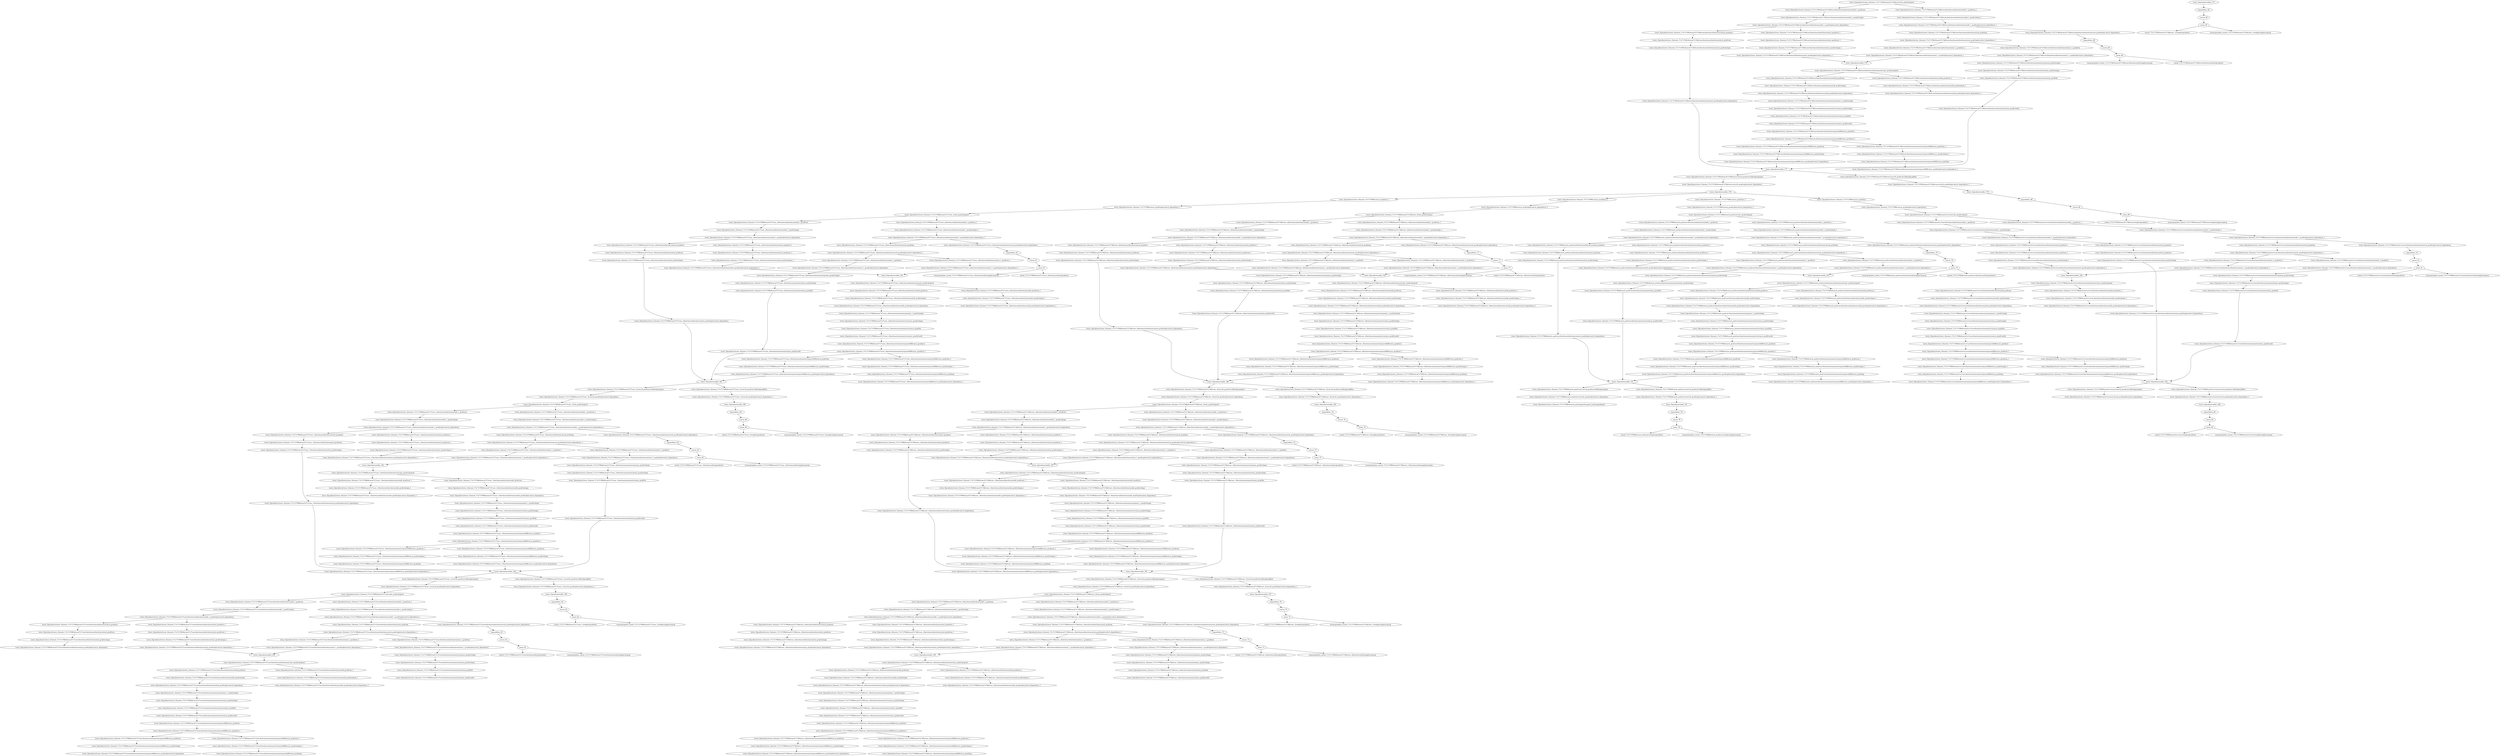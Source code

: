 digraph{
"tower_0/gradients/tower_0/mixed_17x17x768c/branch7x7dbl/conv/relu_grad/relugrad"->"tower_0/gradients/tower_0/mixed_17x17x768c/branch7x7dbl/conv/batchnorm/batchnorm/add_1_grad/sum"
"tower_0/gradients/tower_0/mixed_17x17x768c/branch7x7dbl/conv/batchnorm/batchnorm/add_1_grad/sum"->"tower_0/gradients/tower_0/mixed_17x17x768c/branch7x7dbl/conv/batchnorm/batchnorm/add_1_grad/reshape"
"tower_0/gradients/tower_0/mixed_17x17x768c/branch7x7dbl/conv/relu_grad/relugrad"->"tower_0/gradients/tower_0/mixed_17x17x768c/branch7x7dbl/conv/batchnorm/batchnorm/add_1_grad/sum_1"
"tower_0/gradients/tower_0/mixed_17x17x768c/branch7x7dbl/conv/batchnorm/batchnorm/add_1_grad/sum_1"->"tower_0/gradients/tower_0/mixed_17x17x768c/branch7x7dbl/conv/batchnorm/batchnorm/add_1_grad/reshape_1"
"tower_0/gradients/tower_0/mixed_17x17x768c/branch7x7dbl/conv/batchnorm/batchnorm/add_1_grad/reshape"->"tower_0/gradients/tower_0/mixed_17x17x768c/branch7x7dbl/conv/batchnorm/batchnorm/add_1_grad/tuple/control_dependency"
"tower_0/gradients/tower_0/mixed_17x17x768c/branch7x7dbl/conv/batchnorm/batchnorm/add_1_grad/reshape_1"->"tower_0/gradients/tower_0/mixed_17x17x768c/branch7x7dbl/conv/batchnorm/batchnorm/add_1_grad/tuple/control_dependency_1"
"tower_0/gradients/tower_0/mixed_17x17x768c/branch7x7dbl/conv/batchnorm/batchnorm/add_1_grad/tuple/control_dependency"->"tower_0/gradients/tower_0/mixed_17x17x768c/branch7x7dbl/conv/batchnorm/batchnorm/mul_grad/mul"
"tower_0/gradients/tower_0/mixed_17x17x768c/branch7x7dbl/conv/batchnorm/batchnorm/mul_grad/mul"->"tower_0/gradients/tower_0/mixed_17x17x768c/branch7x7dbl/conv/batchnorm/batchnorm/mul_grad/sum"
"tower_0/gradients/tower_0/mixed_17x17x768c/branch7x7dbl/conv/batchnorm/batchnorm/mul_grad/sum"->"tower_0/gradients/tower_0/mixed_17x17x768c/branch7x7dbl/conv/batchnorm/batchnorm/mul_grad/reshape"
"tower_0/gradients/tower_0/mixed_17x17x768c/branch7x7dbl/conv/batchnorm/batchnorm/add_1_grad/tuple/control_dependency"->"tower_0/gradients/tower_0/mixed_17x17x768c/branch7x7dbl/conv/batchnorm/batchnorm/mul_grad/mul_1"
"tower_0/gradients/tower_0/mixed_17x17x768c/branch7x7dbl/conv/batchnorm/batchnorm/mul_grad/mul_1"->"tower_0/gradients/tower_0/mixed_17x17x768c/branch7x7dbl/conv/batchnorm/batchnorm/mul_grad/sum_1"
"tower_0/gradients/tower_0/mixed_17x17x768c/branch7x7dbl/conv/batchnorm/batchnorm/mul_grad/sum_1"->"tower_0/gradients/tower_0/mixed_17x17x768c/branch7x7dbl/conv/batchnorm/batchnorm/mul_grad/reshape_1"
"tower_0/gradients/tower_0/mixed_17x17x768c/branch7x7dbl/conv/batchnorm/batchnorm/mul_grad/reshape"->"tower_0/gradients/tower_0/mixed_17x17x768c/branch7x7dbl/conv/batchnorm/batchnorm/mul_grad/tuple/control_dependency"
"tower_0/gradients/tower_0/mixed_17x17x768c/branch7x7dbl/conv/batchnorm/batchnorm/mul_grad/reshape_1"->"tower_0/gradients/tower_0/mixed_17x17x768c/branch7x7dbl/conv/batchnorm/batchnorm/mul_grad/tuple/control_dependency_1"
"tower_0/gradients/tower_0/mixed_17x17x768c/branch7x7dbl/conv/batchnorm/batchnorm/add_1_grad/tuple/control_dependency_1"->"tower_0/gradients/tower_0/mixed_17x17x768c/branch7x7dbl/conv/batchnorm/batchnorm/sub_grad/neg"
"tower_0/gradients/tower_0/mixed_17x17x768c/branch7x7dbl/conv/batchnorm/batchnorm/add_1_grad/tuple/control_dependency_1"->"tower_0/gradients/tower_0/mixed_17x17x768c/branch7x7dbl/conv/batchnorm/batchnorm/sub_grad/tuple/control_dependency"
"tower_0/gradients/tower_0/mixed_17x17x768c/branch7x7dbl/conv/batchnorm/batchnorm/sub_grad/neg"->"tower_0/gradients/tower_0/mixed_17x17x768c/branch7x7dbl/conv/batchnorm/batchnorm/sub_grad/tuple/control_dependency_1"
"tower_0/gradients/tower_0/mixed_17x17x768c/branch7x7dbl/conv/batchnorm/batchnorm/sub_grad/tuple/control_dependency_1"->"tower_0/gradients/tower_0/mixed_17x17x768c/branch7x7dbl/conv/batchnorm/batchnorm/mul_1_grad/mul"
"tower_0/gradients/tower_0/mixed_17x17x768c/branch7x7dbl/conv/batchnorm/batchnorm/sub_grad/tuple/control_dependency_1"->"tower_0/gradients/tower_0/mixed_17x17x768c/branch7x7dbl/conv/batchnorm/batchnorm/mul_1_grad/mul_1"
"tower_0/gradients/tower_0/mixed_17x17x768c/branch7x7dbl/conv/batchnorm/batchnorm/mul_1_grad/mul"->"tower_0/gradients/tower_0/mixed_17x17x768c/branch7x7dbl/conv/batchnorm/batchnorm/mul_1_grad/tuple/control_dependency"
"tower_0/gradients/tower_0/mixed_17x17x768c/branch7x7dbl/conv/batchnorm/batchnorm/mul_1_grad/mul_1"->"tower_0/gradients/tower_0/mixed_17x17x768c/branch7x7dbl/conv/batchnorm/batchnorm/mul_1_grad/tuple/control_dependency_1"
"tower_0/gradients/tower_0/mixed_17x17x768c/branch7x7dbl/conv/batchnorm/batchnorm/mul_1_grad/tuple/control_dependency"->"tower_0/gradients/tower_0/mixed_17x17x768c/branch7x7dbl/conv/batchnorm/moments/squeeze_grad/reshape"
"tower_0/gradients/tower_0/mixed_17x17x768c/branch7x7dbl/conv/batchnorm/batchnorm/mul_grad/tuple/control_dependency_1"->"tower_0/gradients/addn_176"
"tower_0/gradients/tower_0/mixed_17x17x768c/branch7x7dbl/conv/batchnorm/batchnorm/mul_1_grad/tuple/control_dependency_1"->"tower_0/gradients/addn_176"
"tower_0/gradients/addn_176"->"tower_0/gradients/tower_0/mixed_17x17x768c/branch7x7dbl/conv/batchnorm/batchnorm/rsqrt_grad/rsqrtgrad"
"tower_0/gradients/tower_0/mixed_17x17x768c/branch7x7dbl/conv/batchnorm/batchnorm/rsqrt_grad/rsqrtgrad"->"tower_0/gradients/tower_0/mixed_17x17x768c/branch7x7dbl/conv/batchnorm/batchnorm/add_grad/sum"
"tower_0/gradients/tower_0/mixed_17x17x768c/branch7x7dbl/conv/batchnorm/batchnorm/add_grad/sum"->"tower_0/gradients/tower_0/mixed_17x17x768c/branch7x7dbl/conv/batchnorm/batchnorm/add_grad/reshape"
"tower_0/gradients/tower_0/mixed_17x17x768c/branch7x7dbl/conv/batchnorm/batchnorm/rsqrt_grad/rsqrtgrad"->"tower_0/gradients/tower_0/mixed_17x17x768c/branch7x7dbl/conv/batchnorm/batchnorm/add_grad/sum_1"
"tower_0/gradients/tower_0/mixed_17x17x768c/branch7x7dbl/conv/batchnorm/batchnorm/add_grad/sum_1"->"tower_0/gradients/tower_0/mixed_17x17x768c/branch7x7dbl/conv/batchnorm/batchnorm/add_grad/reshape_1"
"tower_0/gradients/tower_0/mixed_17x17x768c/branch7x7dbl/conv/batchnorm/batchnorm/add_grad/reshape"->"tower_0/gradients/tower_0/mixed_17x17x768c/branch7x7dbl/conv/batchnorm/batchnorm/add_grad/tuple/control_dependency"
"tower_0/gradients/tower_0/mixed_17x17x768c/branch7x7dbl/conv/batchnorm/batchnorm/add_grad/reshape_1"->"tower_0/gradients/tower_0/mixed_17x17x768c/branch7x7dbl/conv/batchnorm/batchnorm/add_grad/tuple/control_dependency_1"
"tower_0/gradients/tower_0/mixed_17x17x768c/branch7x7dbl/conv/batchnorm/batchnorm/add_grad/tuple/control_dependency"->"tower_0/gradients/tower_0/mixed_17x17x768c/branch7x7dbl/conv/batchnorm/moments/squeeze_1_grad/reshape"
"tower_0/gradients/tower_0/mixed_17x17x768c/branch7x7dbl/conv/batchnorm/moments/squeeze_1_grad/reshape"->"tower_0/gradients/tower_0/mixed_17x17x768c/branch7x7dbl/conv/batchnorm/moments/variance_grad/reshape"
"tower_0/gradients/tower_0/mixed_17x17x768c/branch7x7dbl/conv/batchnorm/moments/variance_grad/reshape"->"tower_0/gradients/tower_0/mixed_17x17x768c/branch7x7dbl/conv/batchnorm/moments/variance_grad/tile"
"tower_0/gradients/tower_0/mixed_17x17x768c/branch7x7dbl/conv/batchnorm/moments/variance_grad/tile"->"tower_0/gradients/tower_0/mixed_17x17x768c/branch7x7dbl/conv/batchnorm/moments/variance_grad/truediv"
"tower_0/gradients/tower_0/mixed_17x17x768c/branch7x7dbl/conv/batchnorm/moments/variance_grad/truediv"->"tower_0/gradients/tower_0/mixed_17x17x768c/branch7x7dbl/conv/batchnorm/moments/squareddifference_grad/mul"
"tower_0/gradients/tower_0/mixed_17x17x768c/branch7x7dbl/conv/batchnorm/moments/squareddifference_grad/mul"->"tower_0/gradients/tower_0/mixed_17x17x768c/branch7x7dbl/conv/batchnorm/moments/squareddifference_grad/mul_1"
"tower_0/gradients/tower_0/mixed_17x17x768c/branch7x7dbl/conv/batchnorm/moments/squareddifference_grad/mul_1"->"tower_0/gradients/tower_0/mixed_17x17x768c/branch7x7dbl/conv/batchnorm/moments/squareddifference_grad/sum"
"tower_0/gradients/tower_0/mixed_17x17x768c/branch7x7dbl/conv/batchnorm/moments/squareddifference_grad/sum"->"tower_0/gradients/tower_0/mixed_17x17x768c/branch7x7dbl/conv/batchnorm/moments/squareddifference_grad/reshape"
"tower_0/gradients/tower_0/mixed_17x17x768c/branch7x7dbl/conv/batchnorm/moments/squareddifference_grad/mul_1"->"tower_0/gradients/tower_0/mixed_17x17x768c/branch7x7dbl/conv/batchnorm/moments/squareddifference_grad/sum_1"
"tower_0/gradients/tower_0/mixed_17x17x768c/branch7x7dbl/conv/batchnorm/moments/squareddifference_grad/sum_1"->"tower_0/gradients/tower_0/mixed_17x17x768c/branch7x7dbl/conv/batchnorm/moments/squareddifference_grad/reshape_1"
"tower_0/gradients/tower_0/mixed_17x17x768c/branch7x7dbl/conv/batchnorm/moments/squareddifference_grad/reshape_1"->"tower_0/gradients/tower_0/mixed_17x17x768c/branch7x7dbl/conv/batchnorm/moments/squareddifference_grad/neg"
"tower_0/gradients/tower_0/mixed_17x17x768c/branch7x7dbl/conv/batchnorm/moments/squareddifference_grad/reshape"->"tower_0/gradients/tower_0/mixed_17x17x768c/branch7x7dbl/conv/batchnorm/moments/squareddifference_grad/tuple/control_dependency"
"tower_0/gradients/tower_0/mixed_17x17x768c/branch7x7dbl/conv/batchnorm/moments/squareddifference_grad/neg"->"tower_0/gradients/tower_0/mixed_17x17x768c/branch7x7dbl/conv/batchnorm/moments/squareddifference_grad/tuple/control_dependency_1"
"tower_0/gradients/tower_0/mixed_17x17x768c/branch7x7dbl/conv/batchnorm/moments/squeeze_grad/reshape"->"tower_0/gradients/tower_0/mixed_17x17x768c/branch7x7dbl/conv/batchnorm/moments/mean_grad/reshape"
"tower_0/gradients/tower_0/mixed_17x17x768c/branch7x7dbl/conv/batchnorm/moments/mean_grad/reshape"->"tower_0/gradients/tower_0/mixed_17x17x768c/branch7x7dbl/conv/batchnorm/moments/mean_grad/tile"
"tower_0/gradients/tower_0/mixed_17x17x768c/branch7x7dbl/conv/batchnorm/moments/mean_grad/tile"->"tower_0/gradients/tower_0/mixed_17x17x768c/branch7x7dbl/conv/batchnorm/moments/mean_grad/truediv"
"tower_0/gradients/tower_0/mixed_17x17x768c/branch7x7dbl/conv/batchnorm/batchnorm/mul_grad/tuple/control_dependency"->"tower_0/gradients/addn_177"
"tower_0/gradients/tower_0/mixed_17x17x768c/branch7x7dbl/conv/batchnorm/moments/squareddifference_grad/tuple/control_dependency"->"tower_0/gradients/addn_177"
"tower_0/gradients/tower_0/mixed_17x17x768c/branch7x7dbl/conv/batchnorm/moments/mean_grad/truediv"->"tower_0/gradients/addn_177"
"tower_0/gradients/addn_177"->"tower_0/gradients/tower_0/mixed_17x17x768c/branch7x7dbl/conv/conv2d_grad/conv2dbackpropinput"
"tower_0/gradients/addn_177"->"tower_0/gradients/tower_0/mixed_17x17x768c/branch7x7dbl/conv/conv2d_grad/conv2dbackpropfilter"
"tower_0/gradients/tower_0/mixed_17x17x768c/branch7x7dbl/conv/conv2d_grad/conv2dbackpropinput"->"tower_0/gradients/tower_0/mixed_17x17x768c/branch7x7dbl/conv/conv2d_grad/tuple/control_dependency"
"tower_0/gradients/tower_0/mixed_17x17x768c/branch7x7dbl/conv/conv2d_grad/conv2dbackpropfilter"->"tower_0/gradients/tower_0/mixed_17x17x768c/branch7x7dbl/conv/conv2d_grad/tuple/control_dependency_1"
"tower_0/gradients/tower_0/mixed_17x17x768c/branch7x7dbl/conv/conv2d_grad/tuple/control_dependency"->"tower_0/gradients/addn_178"
"tower_0/gradients/addn_178"->"tower_0/gradients/tower_0/mixed_17x17x768b/concat_grad/slice"
"tower_0/gradients/addn_178"->"tower_0/gradients/tower_0/mixed_17x17x768b/concat_grad/slice_1"
"tower_0/gradients/addn_178"->"tower_0/gradients/tower_0/mixed_17x17x768b/concat_grad/slice_2"
"tower_0/gradients/addn_178"->"tower_0/gradients/tower_0/mixed_17x17x768b/concat_grad/slice_3"
"tower_0/gradients/tower_0/mixed_17x17x768b/concat_grad/slice"->"tower_0/gradients/tower_0/mixed_17x17x768b/concat_grad/tuple/control_dependency"
"tower_0/gradients/tower_0/mixed_17x17x768b/concat_grad/slice_1"->"tower_0/gradients/tower_0/mixed_17x17x768b/concat_grad/tuple/control_dependency_1"
"tower_0/gradients/tower_0/mixed_17x17x768b/concat_grad/slice_2"->"tower_0/gradients/tower_0/mixed_17x17x768b/concat_grad/tuple/control_dependency_2"
"tower_0/gradients/tower_0/mixed_17x17x768b/concat_grad/slice_3"->"tower_0/gradients/tower_0/mixed_17x17x768b/concat_grad/tuple/control_dependency_3"
"tower_0/gradients/tower_0/mixed_17x17x768c/branch7x7dbl/conv/conv2d_grad/tuple/control_dependency_1"->"tower_0/gradients/addn_179"
"tower_0/gradients/tower_0/mixed_17x17x768b/concat_grad/tuple/control_dependency"->"tower_0/gradients/tower_0/mixed_17x17x768b/branch1x1/conv/relu_grad/relugrad"
"tower_0/gradients/tower_0/mixed_17x17x768b/concat_grad/tuple/control_dependency_1"->"tower_0/gradients/tower_0/mixed_17x17x768b/branch7x7/conv_2/relu_grad/relugrad"
"tower_0/gradients/tower_0/mixed_17x17x768b/concat_grad/tuple/control_dependency_2"->"tower_0/gradients/tower_0/mixed_17x17x768b/branch7x7dbl/conv_4/relu_grad/relugrad"
"tower_0/gradients/tower_0/mixed_17x17x768b/concat_grad/tuple/control_dependency_3"->"tower_0/gradients/tower_0/mixed_17x17x768b/branch_pool/conv/relu_grad/relugrad"
"tower_0/gradients/tower_0/mixed_17x17x768b/branch1x1/conv/relu_grad/relugrad"->"tower_0/gradients/tower_0/mixed_17x17x768b/branch1x1/conv/batchnorm/batchnorm/add_1_grad/sum"
"tower_0/gradients/tower_0/mixed_17x17x768b/branch1x1/conv/batchnorm/batchnorm/add_1_grad/sum"->"tower_0/gradients/tower_0/mixed_17x17x768b/branch1x1/conv/batchnorm/batchnorm/add_1_grad/reshape"
"tower_0/gradients/tower_0/mixed_17x17x768b/branch1x1/conv/relu_grad/relugrad"->"tower_0/gradients/tower_0/mixed_17x17x768b/branch1x1/conv/batchnorm/batchnorm/add_1_grad/sum_1"
"tower_0/gradients/tower_0/mixed_17x17x768b/branch1x1/conv/batchnorm/batchnorm/add_1_grad/sum_1"->"tower_0/gradients/tower_0/mixed_17x17x768b/branch1x1/conv/batchnorm/batchnorm/add_1_grad/reshape_1"
"tower_0/gradients/tower_0/mixed_17x17x768b/branch1x1/conv/batchnorm/batchnorm/add_1_grad/reshape"->"tower_0/gradients/tower_0/mixed_17x17x768b/branch1x1/conv/batchnorm/batchnorm/add_1_grad/tuple/control_dependency"
"tower_0/gradients/tower_0/mixed_17x17x768b/branch1x1/conv/batchnorm/batchnorm/add_1_grad/reshape_1"->"tower_0/gradients/tower_0/mixed_17x17x768b/branch1x1/conv/batchnorm/batchnorm/add_1_grad/tuple/control_dependency_1"
"tower_0/gradients/tower_0/mixed_17x17x768b/branch7x7/conv_2/relu_grad/relugrad"->"tower_0/gradients/tower_0/mixed_17x17x768b/branch7x7/conv_2/batchnorm/batchnorm/add_1_grad/sum"
"tower_0/gradients/tower_0/mixed_17x17x768b/branch7x7/conv_2/batchnorm/batchnorm/add_1_grad/sum"->"tower_0/gradients/tower_0/mixed_17x17x768b/branch7x7/conv_2/batchnorm/batchnorm/add_1_grad/reshape"
"tower_0/gradients/tower_0/mixed_17x17x768b/branch7x7/conv_2/relu_grad/relugrad"->"tower_0/gradients/tower_0/mixed_17x17x768b/branch7x7/conv_2/batchnorm/batchnorm/add_1_grad/sum_1"
"tower_0/gradients/tower_0/mixed_17x17x768b/branch7x7/conv_2/batchnorm/batchnorm/add_1_grad/sum_1"->"tower_0/gradients/tower_0/mixed_17x17x768b/branch7x7/conv_2/batchnorm/batchnorm/add_1_grad/reshape_1"
"tower_0/gradients/tower_0/mixed_17x17x768b/branch7x7/conv_2/batchnorm/batchnorm/add_1_grad/reshape"->"tower_0/gradients/tower_0/mixed_17x17x768b/branch7x7/conv_2/batchnorm/batchnorm/add_1_grad/tuple/control_dependency"
"tower_0/gradients/tower_0/mixed_17x17x768b/branch7x7/conv_2/batchnorm/batchnorm/add_1_grad/reshape_1"->"tower_0/gradients/tower_0/mixed_17x17x768b/branch7x7/conv_2/batchnorm/batchnorm/add_1_grad/tuple/control_dependency_1"
"tower_0/gradients/tower_0/mixed_17x17x768b/branch7x7dbl/conv_4/relu_grad/relugrad"->"tower_0/gradients/tower_0/mixed_17x17x768b/branch7x7dbl/conv_4/batchnorm/batchnorm/add_1_grad/sum"
"tower_0/gradients/tower_0/mixed_17x17x768b/branch7x7dbl/conv_4/batchnorm/batchnorm/add_1_grad/sum"->"tower_0/gradients/tower_0/mixed_17x17x768b/branch7x7dbl/conv_4/batchnorm/batchnorm/add_1_grad/reshape"
"tower_0/gradients/tower_0/mixed_17x17x768b/branch7x7dbl/conv_4/relu_grad/relugrad"->"tower_0/gradients/tower_0/mixed_17x17x768b/branch7x7dbl/conv_4/batchnorm/batchnorm/add_1_grad/sum_1"
"tower_0/gradients/tower_0/mixed_17x17x768b/branch7x7dbl/conv_4/batchnorm/batchnorm/add_1_grad/sum_1"->"tower_0/gradients/tower_0/mixed_17x17x768b/branch7x7dbl/conv_4/batchnorm/batchnorm/add_1_grad/reshape_1"
"tower_0/gradients/tower_0/mixed_17x17x768b/branch7x7dbl/conv_4/batchnorm/batchnorm/add_1_grad/reshape"->"tower_0/gradients/tower_0/mixed_17x17x768b/branch7x7dbl/conv_4/batchnorm/batchnorm/add_1_grad/tuple/control_dependency"
"tower_0/gradients/tower_0/mixed_17x17x768b/branch7x7dbl/conv_4/batchnorm/batchnorm/add_1_grad/reshape_1"->"tower_0/gradients/tower_0/mixed_17x17x768b/branch7x7dbl/conv_4/batchnorm/batchnorm/add_1_grad/tuple/control_dependency_1"
"tower_0/gradients/tower_0/mixed_17x17x768b/branch_pool/conv/relu_grad/relugrad"->"tower_0/gradients/tower_0/mixed_17x17x768b/branch_pool/conv/batchnorm/batchnorm/add_1_grad/sum"
"tower_0/gradients/tower_0/mixed_17x17x768b/branch_pool/conv/batchnorm/batchnorm/add_1_grad/sum"->"tower_0/gradients/tower_0/mixed_17x17x768b/branch_pool/conv/batchnorm/batchnorm/add_1_grad/reshape"
"tower_0/gradients/tower_0/mixed_17x17x768b/branch_pool/conv/relu_grad/relugrad"->"tower_0/gradients/tower_0/mixed_17x17x768b/branch_pool/conv/batchnorm/batchnorm/add_1_grad/sum_1"
"tower_0/gradients/tower_0/mixed_17x17x768b/branch_pool/conv/batchnorm/batchnorm/add_1_grad/sum_1"->"tower_0/gradients/tower_0/mixed_17x17x768b/branch_pool/conv/batchnorm/batchnorm/add_1_grad/reshape_1"
"tower_0/gradients/tower_0/mixed_17x17x768b/branch_pool/conv/batchnorm/batchnorm/add_1_grad/reshape"->"tower_0/gradients/tower_0/mixed_17x17x768b/branch_pool/conv/batchnorm/batchnorm/add_1_grad/tuple/control_dependency"
"tower_0/gradients/tower_0/mixed_17x17x768b/branch_pool/conv/batchnorm/batchnorm/add_1_grad/reshape_1"->"tower_0/gradients/tower_0/mixed_17x17x768b/branch_pool/conv/batchnorm/batchnorm/add_1_grad/tuple/control_dependency_1"
"tower_0/gradients/tower_0/mixed_17x17x768b/branch1x1/conv/batchnorm/batchnorm/add_1_grad/tuple/control_dependency"->"tower_0/gradients/tower_0/mixed_17x17x768b/branch1x1/conv/batchnorm/batchnorm/mul_grad/mul"
"tower_0/gradients/tower_0/mixed_17x17x768b/branch1x1/conv/batchnorm/batchnorm/mul_grad/mul"->"tower_0/gradients/tower_0/mixed_17x17x768b/branch1x1/conv/batchnorm/batchnorm/mul_grad/sum"
"tower_0/gradients/tower_0/mixed_17x17x768b/branch1x1/conv/batchnorm/batchnorm/mul_grad/sum"->"tower_0/gradients/tower_0/mixed_17x17x768b/branch1x1/conv/batchnorm/batchnorm/mul_grad/reshape"
"tower_0/gradients/tower_0/mixed_17x17x768b/branch1x1/conv/batchnorm/batchnorm/add_1_grad/tuple/control_dependency"->"tower_0/gradients/tower_0/mixed_17x17x768b/branch1x1/conv/batchnorm/batchnorm/mul_grad/mul_1"
"tower_0/gradients/tower_0/mixed_17x17x768b/branch1x1/conv/batchnorm/batchnorm/mul_grad/mul_1"->"tower_0/gradients/tower_0/mixed_17x17x768b/branch1x1/conv/batchnorm/batchnorm/mul_grad/sum_1"
"tower_0/gradients/tower_0/mixed_17x17x768b/branch1x1/conv/batchnorm/batchnorm/mul_grad/sum_1"->"tower_0/gradients/tower_0/mixed_17x17x768b/branch1x1/conv/batchnorm/batchnorm/mul_grad/reshape_1"
"tower_0/gradients/tower_0/mixed_17x17x768b/branch1x1/conv/batchnorm/batchnorm/mul_grad/reshape"->"tower_0/gradients/tower_0/mixed_17x17x768b/branch1x1/conv/batchnorm/batchnorm/mul_grad/tuple/control_dependency"
"tower_0/gradients/tower_0/mixed_17x17x768b/branch1x1/conv/batchnorm/batchnorm/mul_grad/reshape_1"->"tower_0/gradients/tower_0/mixed_17x17x768b/branch1x1/conv/batchnorm/batchnorm/mul_grad/tuple/control_dependency_1"
"tower_0/gradients/tower_0/mixed_17x17x768b/branch1x1/conv/batchnorm/batchnorm/add_1_grad/tuple/control_dependency_1"->"tower_0/gradients/tower_0/mixed_17x17x768b/branch1x1/conv/batchnorm/batchnorm/sub_grad/neg"
"tower_0/gradients/tower_0/mixed_17x17x768b/branch1x1/conv/batchnorm/batchnorm/add_1_grad/tuple/control_dependency_1"->"tower_0/gradients/tower_0/mixed_17x17x768b/branch1x1/conv/batchnorm/batchnorm/sub_grad/tuple/control_dependency"
"tower_0/gradients/tower_0/mixed_17x17x768b/branch1x1/conv/batchnorm/batchnorm/sub_grad/neg"->"tower_0/gradients/tower_0/mixed_17x17x768b/branch1x1/conv/batchnorm/batchnorm/sub_grad/tuple/control_dependency_1"
"tower_0/gradients/tower_0/mixed_17x17x768b/branch7x7/conv_2/batchnorm/batchnorm/add_1_grad/tuple/control_dependency"->"tower_0/gradients/tower_0/mixed_17x17x768b/branch7x7/conv_2/batchnorm/batchnorm/mul_grad/mul"
"tower_0/gradients/tower_0/mixed_17x17x768b/branch7x7/conv_2/batchnorm/batchnorm/mul_grad/mul"->"tower_0/gradients/tower_0/mixed_17x17x768b/branch7x7/conv_2/batchnorm/batchnorm/mul_grad/sum"
"tower_0/gradients/tower_0/mixed_17x17x768b/branch7x7/conv_2/batchnorm/batchnorm/mul_grad/sum"->"tower_0/gradients/tower_0/mixed_17x17x768b/branch7x7/conv_2/batchnorm/batchnorm/mul_grad/reshape"
"tower_0/gradients/tower_0/mixed_17x17x768b/branch7x7/conv_2/batchnorm/batchnorm/add_1_grad/tuple/control_dependency"->"tower_0/gradients/tower_0/mixed_17x17x768b/branch7x7/conv_2/batchnorm/batchnorm/mul_grad/mul_1"
"tower_0/gradients/tower_0/mixed_17x17x768b/branch7x7/conv_2/batchnorm/batchnorm/mul_grad/mul_1"->"tower_0/gradients/tower_0/mixed_17x17x768b/branch7x7/conv_2/batchnorm/batchnorm/mul_grad/sum_1"
"tower_0/gradients/tower_0/mixed_17x17x768b/branch7x7/conv_2/batchnorm/batchnorm/mul_grad/sum_1"->"tower_0/gradients/tower_0/mixed_17x17x768b/branch7x7/conv_2/batchnorm/batchnorm/mul_grad/reshape_1"
"tower_0/gradients/tower_0/mixed_17x17x768b/branch7x7/conv_2/batchnorm/batchnorm/mul_grad/reshape"->"tower_0/gradients/tower_0/mixed_17x17x768b/branch7x7/conv_2/batchnorm/batchnorm/mul_grad/tuple/control_dependency"
"tower_0/gradients/tower_0/mixed_17x17x768b/branch7x7/conv_2/batchnorm/batchnorm/mul_grad/reshape_1"->"tower_0/gradients/tower_0/mixed_17x17x768b/branch7x7/conv_2/batchnorm/batchnorm/mul_grad/tuple/control_dependency_1"
"tower_0/gradients/tower_0/mixed_17x17x768b/branch7x7/conv_2/batchnorm/batchnorm/add_1_grad/tuple/control_dependency_1"->"tower_0/gradients/tower_0/mixed_17x17x768b/branch7x7/conv_2/batchnorm/batchnorm/sub_grad/neg"
"tower_0/gradients/tower_0/mixed_17x17x768b/branch7x7/conv_2/batchnorm/batchnorm/add_1_grad/tuple/control_dependency_1"->"tower_0/gradients/tower_0/mixed_17x17x768b/branch7x7/conv_2/batchnorm/batchnorm/sub_grad/tuple/control_dependency"
"tower_0/gradients/tower_0/mixed_17x17x768b/branch7x7/conv_2/batchnorm/batchnorm/sub_grad/neg"->"tower_0/gradients/tower_0/mixed_17x17x768b/branch7x7/conv_2/batchnorm/batchnorm/sub_grad/tuple/control_dependency_1"
"tower_0/gradients/tower_0/mixed_17x17x768b/branch7x7dbl/conv_4/batchnorm/batchnorm/add_1_grad/tuple/control_dependency"->"tower_0/gradients/tower_0/mixed_17x17x768b/branch7x7dbl/conv_4/batchnorm/batchnorm/mul_grad/mul"
"tower_0/gradients/tower_0/mixed_17x17x768b/branch7x7dbl/conv_4/batchnorm/batchnorm/mul_grad/mul"->"tower_0/gradients/tower_0/mixed_17x17x768b/branch7x7dbl/conv_4/batchnorm/batchnorm/mul_grad/sum"
"tower_0/gradients/tower_0/mixed_17x17x768b/branch7x7dbl/conv_4/batchnorm/batchnorm/mul_grad/sum"->"tower_0/gradients/tower_0/mixed_17x17x768b/branch7x7dbl/conv_4/batchnorm/batchnorm/mul_grad/reshape"
"tower_0/gradients/tower_0/mixed_17x17x768b/branch7x7dbl/conv_4/batchnorm/batchnorm/add_1_grad/tuple/control_dependency"->"tower_0/gradients/tower_0/mixed_17x17x768b/branch7x7dbl/conv_4/batchnorm/batchnorm/mul_grad/mul_1"
"tower_0/gradients/tower_0/mixed_17x17x768b/branch7x7dbl/conv_4/batchnorm/batchnorm/mul_grad/mul_1"->"tower_0/gradients/tower_0/mixed_17x17x768b/branch7x7dbl/conv_4/batchnorm/batchnorm/mul_grad/sum_1"
"tower_0/gradients/tower_0/mixed_17x17x768b/branch7x7dbl/conv_4/batchnorm/batchnorm/mul_grad/sum_1"->"tower_0/gradients/tower_0/mixed_17x17x768b/branch7x7dbl/conv_4/batchnorm/batchnorm/mul_grad/reshape_1"
"tower_0/gradients/tower_0/mixed_17x17x768b/branch7x7dbl/conv_4/batchnorm/batchnorm/mul_grad/reshape"->"tower_0/gradients/tower_0/mixed_17x17x768b/branch7x7dbl/conv_4/batchnorm/batchnorm/mul_grad/tuple/control_dependency"
"tower_0/gradients/tower_0/mixed_17x17x768b/branch7x7dbl/conv_4/batchnorm/batchnorm/mul_grad/reshape_1"->"tower_0/gradients/tower_0/mixed_17x17x768b/branch7x7dbl/conv_4/batchnorm/batchnorm/mul_grad/tuple/control_dependency_1"
"tower_0/gradients/tower_0/mixed_17x17x768b/branch7x7dbl/conv_4/batchnorm/batchnorm/add_1_grad/tuple/control_dependency_1"->"tower_0/gradients/tower_0/mixed_17x17x768b/branch7x7dbl/conv_4/batchnorm/batchnorm/sub_grad/neg"
"tower_0/gradients/tower_0/mixed_17x17x768b/branch7x7dbl/conv_4/batchnorm/batchnorm/add_1_grad/tuple/control_dependency_1"->"tower_0/gradients/tower_0/mixed_17x17x768b/branch7x7dbl/conv_4/batchnorm/batchnorm/sub_grad/tuple/control_dependency"
"tower_0/gradients/tower_0/mixed_17x17x768b/branch7x7dbl/conv_4/batchnorm/batchnorm/sub_grad/neg"->"tower_0/gradients/tower_0/mixed_17x17x768b/branch7x7dbl/conv_4/batchnorm/batchnorm/sub_grad/tuple/control_dependency_1"
"tower_0/gradients/tower_0/mixed_17x17x768b/branch_pool/conv/batchnorm/batchnorm/add_1_grad/tuple/control_dependency"->"tower_0/gradients/tower_0/mixed_17x17x768b/branch_pool/conv/batchnorm/batchnorm/mul_grad/mul"
"tower_0/gradients/tower_0/mixed_17x17x768b/branch_pool/conv/batchnorm/batchnorm/mul_grad/mul"->"tower_0/gradients/tower_0/mixed_17x17x768b/branch_pool/conv/batchnorm/batchnorm/mul_grad/sum"
"tower_0/gradients/tower_0/mixed_17x17x768b/branch_pool/conv/batchnorm/batchnorm/mul_grad/sum"->"tower_0/gradients/tower_0/mixed_17x17x768b/branch_pool/conv/batchnorm/batchnorm/mul_grad/reshape"
"tower_0/gradients/tower_0/mixed_17x17x768b/branch_pool/conv/batchnorm/batchnorm/add_1_grad/tuple/control_dependency"->"tower_0/gradients/tower_0/mixed_17x17x768b/branch_pool/conv/batchnorm/batchnorm/mul_grad/mul_1"
"tower_0/gradients/tower_0/mixed_17x17x768b/branch_pool/conv/batchnorm/batchnorm/mul_grad/mul_1"->"tower_0/gradients/tower_0/mixed_17x17x768b/branch_pool/conv/batchnorm/batchnorm/mul_grad/sum_1"
"tower_0/gradients/tower_0/mixed_17x17x768b/branch_pool/conv/batchnorm/batchnorm/mul_grad/sum_1"->"tower_0/gradients/tower_0/mixed_17x17x768b/branch_pool/conv/batchnorm/batchnorm/mul_grad/reshape_1"
"tower_0/gradients/tower_0/mixed_17x17x768b/branch_pool/conv/batchnorm/batchnorm/mul_grad/reshape"->"tower_0/gradients/tower_0/mixed_17x17x768b/branch_pool/conv/batchnorm/batchnorm/mul_grad/tuple/control_dependency"
"tower_0/gradients/tower_0/mixed_17x17x768b/branch_pool/conv/batchnorm/batchnorm/mul_grad/reshape_1"->"tower_0/gradients/tower_0/mixed_17x17x768b/branch_pool/conv/batchnorm/batchnorm/mul_grad/tuple/control_dependency_1"
"tower_0/gradients/tower_0/mixed_17x17x768b/branch_pool/conv/batchnorm/batchnorm/add_1_grad/tuple/control_dependency_1"->"tower_0/gradients/tower_0/mixed_17x17x768b/branch_pool/conv/batchnorm/batchnorm/sub_grad/neg"
"tower_0/gradients/tower_0/mixed_17x17x768b/branch_pool/conv/batchnorm/batchnorm/add_1_grad/tuple/control_dependency_1"->"tower_0/gradients/tower_0/mixed_17x17x768b/branch_pool/conv/batchnorm/batchnorm/sub_grad/tuple/control_dependency"
"tower_0/gradients/tower_0/mixed_17x17x768b/branch_pool/conv/batchnorm/batchnorm/sub_grad/neg"->"tower_0/gradients/tower_0/mixed_17x17x768b/branch_pool/conv/batchnorm/batchnorm/sub_grad/tuple/control_dependency_1"
"tower_0/gradients/tower_0/mixed_17x17x768b/branch1x1/conv/batchnorm/batchnorm/sub_grad/tuple/control_dependency_1"->"tower_0/gradients/tower_0/mixed_17x17x768b/branch1x1/conv/batchnorm/batchnorm/mul_1_grad/mul"
"tower_0/gradients/tower_0/mixed_17x17x768b/branch1x1/conv/batchnorm/batchnorm/sub_grad/tuple/control_dependency_1"->"tower_0/gradients/tower_0/mixed_17x17x768b/branch1x1/conv/batchnorm/batchnorm/mul_1_grad/mul_1"
"tower_0/gradients/tower_0/mixed_17x17x768b/branch1x1/conv/batchnorm/batchnorm/mul_1_grad/mul"->"tower_0/gradients/tower_0/mixed_17x17x768b/branch1x1/conv/batchnorm/batchnorm/mul_1_grad/tuple/control_dependency"
"tower_0/gradients/tower_0/mixed_17x17x768b/branch1x1/conv/batchnorm/batchnorm/mul_1_grad/mul_1"->"tower_0/gradients/tower_0/mixed_17x17x768b/branch1x1/conv/batchnorm/batchnorm/mul_1_grad/tuple/control_dependency_1"
"tower_0/gradients/tower_0/mixed_17x17x768b/branch7x7/conv_2/batchnorm/batchnorm/sub_grad/tuple/control_dependency_1"->"tower_0/gradients/tower_0/mixed_17x17x768b/branch7x7/conv_2/batchnorm/batchnorm/mul_1_grad/mul"
"tower_0/gradients/tower_0/mixed_17x17x768b/branch7x7/conv_2/batchnorm/batchnorm/sub_grad/tuple/control_dependency_1"->"tower_0/gradients/tower_0/mixed_17x17x768b/branch7x7/conv_2/batchnorm/batchnorm/mul_1_grad/mul_1"
"tower_0/gradients/tower_0/mixed_17x17x768b/branch7x7/conv_2/batchnorm/batchnorm/mul_1_grad/mul"->"tower_0/gradients/tower_0/mixed_17x17x768b/branch7x7/conv_2/batchnorm/batchnorm/mul_1_grad/tuple/control_dependency"
"tower_0/gradients/tower_0/mixed_17x17x768b/branch7x7/conv_2/batchnorm/batchnorm/mul_1_grad/mul_1"->"tower_0/gradients/tower_0/mixed_17x17x768b/branch7x7/conv_2/batchnorm/batchnorm/mul_1_grad/tuple/control_dependency_1"
"tower_0/gradients/tower_0/mixed_17x17x768b/branch7x7dbl/conv_4/batchnorm/batchnorm/sub_grad/tuple/control_dependency_1"->"tower_0/gradients/tower_0/mixed_17x17x768b/branch7x7dbl/conv_4/batchnorm/batchnorm/mul_1_grad/mul"
"tower_0/gradients/tower_0/mixed_17x17x768b/branch7x7dbl/conv_4/batchnorm/batchnorm/sub_grad/tuple/control_dependency_1"->"tower_0/gradients/tower_0/mixed_17x17x768b/branch7x7dbl/conv_4/batchnorm/batchnorm/mul_1_grad/mul_1"
"tower_0/gradients/tower_0/mixed_17x17x768b/branch7x7dbl/conv_4/batchnorm/batchnorm/mul_1_grad/mul"->"tower_0/gradients/tower_0/mixed_17x17x768b/branch7x7dbl/conv_4/batchnorm/batchnorm/mul_1_grad/tuple/control_dependency"
"tower_0/gradients/tower_0/mixed_17x17x768b/branch7x7dbl/conv_4/batchnorm/batchnorm/mul_1_grad/mul_1"->"tower_0/gradients/tower_0/mixed_17x17x768b/branch7x7dbl/conv_4/batchnorm/batchnorm/mul_1_grad/tuple/control_dependency_1"
"tower_0/gradients/tower_0/mixed_17x17x768b/branch_pool/conv/batchnorm/batchnorm/sub_grad/tuple/control_dependency_1"->"tower_0/gradients/tower_0/mixed_17x17x768b/branch_pool/conv/batchnorm/batchnorm/mul_1_grad/mul"
"tower_0/gradients/tower_0/mixed_17x17x768b/branch_pool/conv/batchnorm/batchnorm/sub_grad/tuple/control_dependency_1"->"tower_0/gradients/tower_0/mixed_17x17x768b/branch_pool/conv/batchnorm/batchnorm/mul_1_grad/mul_1"
"tower_0/gradients/tower_0/mixed_17x17x768b/branch_pool/conv/batchnorm/batchnorm/mul_1_grad/mul"->"tower_0/gradients/tower_0/mixed_17x17x768b/branch_pool/conv/batchnorm/batchnorm/mul_1_grad/tuple/control_dependency"
"tower_0/gradients/tower_0/mixed_17x17x768b/branch_pool/conv/batchnorm/batchnorm/mul_1_grad/mul_1"->"tower_0/gradients/tower_0/mixed_17x17x768b/branch_pool/conv/batchnorm/batchnorm/mul_1_grad/tuple/control_dependency_1"
"tower_0/gradients/tower_0/mixed_17x17x768b/branch1x1/conv/batchnorm/batchnorm/mul_1_grad/tuple/control_dependency"->"tower_0/gradients/tower_0/mixed_17x17x768b/branch1x1/conv/batchnorm/moments/squeeze_grad/reshape"
"tower_0/gradients/tower_0/mixed_17x17x768b/branch1x1/conv/batchnorm/batchnorm/mul_grad/tuple/control_dependency_1"->"tower_0/gradients/addn_180"
"tower_0/gradients/tower_0/mixed_17x17x768b/branch1x1/conv/batchnorm/batchnorm/mul_1_grad/tuple/control_dependency_1"->"tower_0/gradients/addn_180"
"tower_0/gradients/addn_180"->"tower_0/gradients/tower_0/mixed_17x17x768b/branch1x1/conv/batchnorm/batchnorm/rsqrt_grad/rsqrtgrad"
"tower_0/gradients/tower_0/mixed_17x17x768b/branch7x7/conv_2/batchnorm/batchnorm/mul_1_grad/tuple/control_dependency"->"tower_0/gradients/tower_0/mixed_17x17x768b/branch7x7/conv_2/batchnorm/moments/squeeze_grad/reshape"
"tower_0/gradients/tower_0/mixed_17x17x768b/branch7x7/conv_2/batchnorm/batchnorm/mul_grad/tuple/control_dependency_1"->"tower_0/gradients/addn_181"
"tower_0/gradients/tower_0/mixed_17x17x768b/branch7x7/conv_2/batchnorm/batchnorm/mul_1_grad/tuple/control_dependency_1"->"tower_0/gradients/addn_181"
"tower_0/gradients/addn_181"->"tower_0/gradients/tower_0/mixed_17x17x768b/branch7x7/conv_2/batchnorm/batchnorm/rsqrt_grad/rsqrtgrad"
"tower_0/gradients/tower_0/mixed_17x17x768b/branch7x7dbl/conv_4/batchnorm/batchnorm/mul_1_grad/tuple/control_dependency"->"tower_0/gradients/tower_0/mixed_17x17x768b/branch7x7dbl/conv_4/batchnorm/moments/squeeze_grad/reshape"
"tower_0/gradients/tower_0/mixed_17x17x768b/branch7x7dbl/conv_4/batchnorm/batchnorm/mul_grad/tuple/control_dependency_1"->"tower_0/gradients/addn_182"
"tower_0/gradients/tower_0/mixed_17x17x768b/branch7x7dbl/conv_4/batchnorm/batchnorm/mul_1_grad/tuple/control_dependency_1"->"tower_0/gradients/addn_182"
"tower_0/gradients/addn_182"->"tower_0/gradients/tower_0/mixed_17x17x768b/branch7x7dbl/conv_4/batchnorm/batchnorm/rsqrt_grad/rsqrtgrad"
"tower_0/gradients/tower_0/mixed_17x17x768b/branch_pool/conv/batchnorm/batchnorm/mul_1_grad/tuple/control_dependency"->"tower_0/gradients/tower_0/mixed_17x17x768b/branch_pool/conv/batchnorm/moments/squeeze_grad/reshape"
"tower_0/gradients/tower_0/mixed_17x17x768b/branch_pool/conv/batchnorm/batchnorm/mul_grad/tuple/control_dependency_1"->"tower_0/gradients/addn_183"
"tower_0/gradients/tower_0/mixed_17x17x768b/branch_pool/conv/batchnorm/batchnorm/mul_1_grad/tuple/control_dependency_1"->"tower_0/gradients/addn_183"
"tower_0/gradients/addn_183"->"tower_0/gradients/tower_0/mixed_17x17x768b/branch_pool/conv/batchnorm/batchnorm/rsqrt_grad/rsqrtgrad"
"tower_0/gradients/tower_0/mixed_17x17x768b/branch1x1/conv/batchnorm/batchnorm/rsqrt_grad/rsqrtgrad"->"tower_0/gradients/tower_0/mixed_17x17x768b/branch1x1/conv/batchnorm/batchnorm/add_grad/sum"
"tower_0/gradients/tower_0/mixed_17x17x768b/branch1x1/conv/batchnorm/batchnorm/add_grad/sum"->"tower_0/gradients/tower_0/mixed_17x17x768b/branch1x1/conv/batchnorm/batchnorm/add_grad/reshape"
"tower_0/gradients/tower_0/mixed_17x17x768b/branch1x1/conv/batchnorm/batchnorm/rsqrt_grad/rsqrtgrad"->"tower_0/gradients/tower_0/mixed_17x17x768b/branch1x1/conv/batchnorm/batchnorm/add_grad/sum_1"
"tower_0/gradients/tower_0/mixed_17x17x768b/branch1x1/conv/batchnorm/batchnorm/add_grad/sum_1"->"tower_0/gradients/tower_0/mixed_17x17x768b/branch1x1/conv/batchnorm/batchnorm/add_grad/reshape_1"
"tower_0/gradients/tower_0/mixed_17x17x768b/branch1x1/conv/batchnorm/batchnorm/add_grad/reshape"->"tower_0/gradients/tower_0/mixed_17x17x768b/branch1x1/conv/batchnorm/batchnorm/add_grad/tuple/control_dependency"
"tower_0/gradients/tower_0/mixed_17x17x768b/branch1x1/conv/batchnorm/batchnorm/add_grad/reshape_1"->"tower_0/gradients/tower_0/mixed_17x17x768b/branch1x1/conv/batchnorm/batchnorm/add_grad/tuple/control_dependency_1"
"tower_0/gradients/tower_0/mixed_17x17x768b/branch7x7/conv_2/batchnorm/batchnorm/rsqrt_grad/rsqrtgrad"->"tower_0/gradients/tower_0/mixed_17x17x768b/branch7x7/conv_2/batchnorm/batchnorm/add_grad/sum"
"tower_0/gradients/tower_0/mixed_17x17x768b/branch7x7/conv_2/batchnorm/batchnorm/add_grad/sum"->"tower_0/gradients/tower_0/mixed_17x17x768b/branch7x7/conv_2/batchnorm/batchnorm/add_grad/reshape"
"tower_0/gradients/tower_0/mixed_17x17x768b/branch7x7/conv_2/batchnorm/batchnorm/rsqrt_grad/rsqrtgrad"->"tower_0/gradients/tower_0/mixed_17x17x768b/branch7x7/conv_2/batchnorm/batchnorm/add_grad/sum_1"
"tower_0/gradients/tower_0/mixed_17x17x768b/branch7x7/conv_2/batchnorm/batchnorm/add_grad/sum_1"->"tower_0/gradients/tower_0/mixed_17x17x768b/branch7x7/conv_2/batchnorm/batchnorm/add_grad/reshape_1"
"tower_0/gradients/tower_0/mixed_17x17x768b/branch7x7/conv_2/batchnorm/batchnorm/add_grad/reshape"->"tower_0/gradients/tower_0/mixed_17x17x768b/branch7x7/conv_2/batchnorm/batchnorm/add_grad/tuple/control_dependency"
"tower_0/gradients/tower_0/mixed_17x17x768b/branch7x7/conv_2/batchnorm/batchnorm/add_grad/reshape_1"->"tower_0/gradients/tower_0/mixed_17x17x768b/branch7x7/conv_2/batchnorm/batchnorm/add_grad/tuple/control_dependency_1"
"tower_0/gradients/tower_0/mixed_17x17x768b/branch7x7dbl/conv_4/batchnorm/batchnorm/rsqrt_grad/rsqrtgrad"->"tower_0/gradients/tower_0/mixed_17x17x768b/branch7x7dbl/conv_4/batchnorm/batchnorm/add_grad/sum"
"tower_0/gradients/tower_0/mixed_17x17x768b/branch7x7dbl/conv_4/batchnorm/batchnorm/add_grad/sum"->"tower_0/gradients/tower_0/mixed_17x17x768b/branch7x7dbl/conv_4/batchnorm/batchnorm/add_grad/reshape"
"tower_0/gradients/tower_0/mixed_17x17x768b/branch7x7dbl/conv_4/batchnorm/batchnorm/rsqrt_grad/rsqrtgrad"->"tower_0/gradients/tower_0/mixed_17x17x768b/branch7x7dbl/conv_4/batchnorm/batchnorm/add_grad/sum_1"
"tower_0/gradients/tower_0/mixed_17x17x768b/branch7x7dbl/conv_4/batchnorm/batchnorm/add_grad/sum_1"->"tower_0/gradients/tower_0/mixed_17x17x768b/branch7x7dbl/conv_4/batchnorm/batchnorm/add_grad/reshape_1"
"tower_0/gradients/tower_0/mixed_17x17x768b/branch7x7dbl/conv_4/batchnorm/batchnorm/add_grad/reshape"->"tower_0/gradients/tower_0/mixed_17x17x768b/branch7x7dbl/conv_4/batchnorm/batchnorm/add_grad/tuple/control_dependency"
"tower_0/gradients/tower_0/mixed_17x17x768b/branch7x7dbl/conv_4/batchnorm/batchnorm/add_grad/reshape_1"->"tower_0/gradients/tower_0/mixed_17x17x768b/branch7x7dbl/conv_4/batchnorm/batchnorm/add_grad/tuple/control_dependency_1"
"tower_0/gradients/tower_0/mixed_17x17x768b/branch_pool/conv/batchnorm/batchnorm/rsqrt_grad/rsqrtgrad"->"tower_0/gradients/tower_0/mixed_17x17x768b/branch_pool/conv/batchnorm/batchnorm/add_grad/sum"
"tower_0/gradients/tower_0/mixed_17x17x768b/branch_pool/conv/batchnorm/batchnorm/add_grad/sum"->"tower_0/gradients/tower_0/mixed_17x17x768b/branch_pool/conv/batchnorm/batchnorm/add_grad/reshape"
"tower_0/gradients/tower_0/mixed_17x17x768b/branch_pool/conv/batchnorm/batchnorm/rsqrt_grad/rsqrtgrad"->"tower_0/gradients/tower_0/mixed_17x17x768b/branch_pool/conv/batchnorm/batchnorm/add_grad/sum_1"
"tower_0/gradients/tower_0/mixed_17x17x768b/branch_pool/conv/batchnorm/batchnorm/add_grad/sum_1"->"tower_0/gradients/tower_0/mixed_17x17x768b/branch_pool/conv/batchnorm/batchnorm/add_grad/reshape_1"
"tower_0/gradients/tower_0/mixed_17x17x768b/branch_pool/conv/batchnorm/batchnorm/add_grad/reshape"->"tower_0/gradients/tower_0/mixed_17x17x768b/branch_pool/conv/batchnorm/batchnorm/add_grad/tuple/control_dependency"
"tower_0/gradients/tower_0/mixed_17x17x768b/branch_pool/conv/batchnorm/batchnorm/add_grad/reshape_1"->"tower_0/gradients/tower_0/mixed_17x17x768b/branch_pool/conv/batchnorm/batchnorm/add_grad/tuple/control_dependency_1"
"tower_0/gradients/tower_0/mixed_17x17x768b/branch1x1/conv/batchnorm/batchnorm/add_grad/tuple/control_dependency"->"tower_0/gradients/tower_0/mixed_17x17x768b/branch1x1/conv/batchnorm/moments/squeeze_1_grad/reshape"
"tower_0/gradients/tower_0/mixed_17x17x768b/branch7x7/conv_2/batchnorm/batchnorm/add_grad/tuple/control_dependency"->"tower_0/gradients/tower_0/mixed_17x17x768b/branch7x7/conv_2/batchnorm/moments/squeeze_1_grad/reshape"
"tower_0/gradients/tower_0/mixed_17x17x768b/branch7x7dbl/conv_4/batchnorm/batchnorm/add_grad/tuple/control_dependency"->"tower_0/gradients/tower_0/mixed_17x17x768b/branch7x7dbl/conv_4/batchnorm/moments/squeeze_1_grad/reshape"
"tower_0/gradients/tower_0/mixed_17x17x768b/branch_pool/conv/batchnorm/batchnorm/add_grad/tuple/control_dependency"->"tower_0/gradients/tower_0/mixed_17x17x768b/branch_pool/conv/batchnorm/moments/squeeze_1_grad/reshape"
"tower_0/gradients/tower_0/mixed_17x17x768b/branch1x1/conv/batchnorm/moments/squeeze_1_grad/reshape"->"tower_0/gradients/tower_0/mixed_17x17x768b/branch1x1/conv/batchnorm/moments/variance_grad/reshape"
"tower_0/gradients/tower_0/mixed_17x17x768b/branch1x1/conv/batchnorm/moments/variance_grad/reshape"->"tower_0/gradients/tower_0/mixed_17x17x768b/branch1x1/conv/batchnorm/moments/variance_grad/tile"
"tower_0/gradients/tower_0/mixed_17x17x768b/branch1x1/conv/batchnorm/moments/variance_grad/tile"->"tower_0/gradients/tower_0/mixed_17x17x768b/branch1x1/conv/batchnorm/moments/variance_grad/truediv"
"tower_0/gradients/tower_0/mixed_17x17x768b/branch7x7/conv_2/batchnorm/moments/squeeze_1_grad/reshape"->"tower_0/gradients/tower_0/mixed_17x17x768b/branch7x7/conv_2/batchnorm/moments/variance_grad/reshape"
"tower_0/gradients/tower_0/mixed_17x17x768b/branch7x7/conv_2/batchnorm/moments/variance_grad/reshape"->"tower_0/gradients/tower_0/mixed_17x17x768b/branch7x7/conv_2/batchnorm/moments/variance_grad/tile"
"tower_0/gradients/tower_0/mixed_17x17x768b/branch7x7/conv_2/batchnorm/moments/variance_grad/tile"->"tower_0/gradients/tower_0/mixed_17x17x768b/branch7x7/conv_2/batchnorm/moments/variance_grad/truediv"
"tower_0/gradients/tower_0/mixed_17x17x768b/branch7x7dbl/conv_4/batchnorm/moments/squeeze_1_grad/reshape"->"tower_0/gradients/tower_0/mixed_17x17x768b/branch7x7dbl/conv_4/batchnorm/moments/variance_grad/reshape"
"tower_0/gradients/tower_0/mixed_17x17x768b/branch7x7dbl/conv_4/batchnorm/moments/variance_grad/reshape"->"tower_0/gradients/tower_0/mixed_17x17x768b/branch7x7dbl/conv_4/batchnorm/moments/variance_grad/tile"
"tower_0/gradients/tower_0/mixed_17x17x768b/branch7x7dbl/conv_4/batchnorm/moments/variance_grad/tile"->"tower_0/gradients/tower_0/mixed_17x17x768b/branch7x7dbl/conv_4/batchnorm/moments/variance_grad/truediv"
"tower_0/gradients/tower_0/mixed_17x17x768b/branch_pool/conv/batchnorm/moments/squeeze_1_grad/reshape"->"tower_0/gradients/tower_0/mixed_17x17x768b/branch_pool/conv/batchnorm/moments/variance_grad/reshape"
"tower_0/gradients/tower_0/mixed_17x17x768b/branch_pool/conv/batchnorm/moments/variance_grad/reshape"->"tower_0/gradients/tower_0/mixed_17x17x768b/branch_pool/conv/batchnorm/moments/variance_grad/tile"
"tower_0/gradients/tower_0/mixed_17x17x768b/branch_pool/conv/batchnorm/moments/variance_grad/tile"->"tower_0/gradients/tower_0/mixed_17x17x768b/branch_pool/conv/batchnorm/moments/variance_grad/truediv"
"tower_0/gradients/tower_0/mixed_17x17x768b/branch1x1/conv/batchnorm/moments/variance_grad/truediv"->"tower_0/gradients/tower_0/mixed_17x17x768b/branch1x1/conv/batchnorm/moments/squareddifference_grad/mul"
"tower_0/gradients/tower_0/mixed_17x17x768b/branch1x1/conv/batchnorm/moments/squareddifference_grad/mul"->"tower_0/gradients/tower_0/mixed_17x17x768b/branch1x1/conv/batchnorm/moments/squareddifference_grad/mul_1"
"tower_0/gradients/tower_0/mixed_17x17x768b/branch1x1/conv/batchnorm/moments/squareddifference_grad/mul_1"->"tower_0/gradients/tower_0/mixed_17x17x768b/branch1x1/conv/batchnorm/moments/squareddifference_grad/sum"
"tower_0/gradients/tower_0/mixed_17x17x768b/branch1x1/conv/batchnorm/moments/squareddifference_grad/sum"->"tower_0/gradients/tower_0/mixed_17x17x768b/branch1x1/conv/batchnorm/moments/squareddifference_grad/reshape"
"tower_0/gradients/tower_0/mixed_17x17x768b/branch1x1/conv/batchnorm/moments/squareddifference_grad/mul_1"->"tower_0/gradients/tower_0/mixed_17x17x768b/branch1x1/conv/batchnorm/moments/squareddifference_grad/sum_1"
"tower_0/gradients/tower_0/mixed_17x17x768b/branch1x1/conv/batchnorm/moments/squareddifference_grad/sum_1"->"tower_0/gradients/tower_0/mixed_17x17x768b/branch1x1/conv/batchnorm/moments/squareddifference_grad/reshape_1"
"tower_0/gradients/tower_0/mixed_17x17x768b/branch1x1/conv/batchnorm/moments/squareddifference_grad/reshape_1"->"tower_0/gradients/tower_0/mixed_17x17x768b/branch1x1/conv/batchnorm/moments/squareddifference_grad/neg"
"tower_0/gradients/tower_0/mixed_17x17x768b/branch1x1/conv/batchnorm/moments/squareddifference_grad/reshape"->"tower_0/gradients/tower_0/mixed_17x17x768b/branch1x1/conv/batchnorm/moments/squareddifference_grad/tuple/control_dependency"
"tower_0/gradients/tower_0/mixed_17x17x768b/branch1x1/conv/batchnorm/moments/squareddifference_grad/neg"->"tower_0/gradients/tower_0/mixed_17x17x768b/branch1x1/conv/batchnorm/moments/squareddifference_grad/tuple/control_dependency_1"
"tower_0/gradients/tower_0/mixed_17x17x768b/branch7x7/conv_2/batchnorm/moments/variance_grad/truediv"->"tower_0/gradients/tower_0/mixed_17x17x768b/branch7x7/conv_2/batchnorm/moments/squareddifference_grad/mul"
"tower_0/gradients/tower_0/mixed_17x17x768b/branch7x7/conv_2/batchnorm/moments/squareddifference_grad/mul"->"tower_0/gradients/tower_0/mixed_17x17x768b/branch7x7/conv_2/batchnorm/moments/squareddifference_grad/mul_1"
"tower_0/gradients/tower_0/mixed_17x17x768b/branch7x7/conv_2/batchnorm/moments/squareddifference_grad/mul_1"->"tower_0/gradients/tower_0/mixed_17x17x768b/branch7x7/conv_2/batchnorm/moments/squareddifference_grad/sum"
"tower_0/gradients/tower_0/mixed_17x17x768b/branch7x7/conv_2/batchnorm/moments/squareddifference_grad/sum"->"tower_0/gradients/tower_0/mixed_17x17x768b/branch7x7/conv_2/batchnorm/moments/squareddifference_grad/reshape"
"tower_0/gradients/tower_0/mixed_17x17x768b/branch7x7/conv_2/batchnorm/moments/squareddifference_grad/mul_1"->"tower_0/gradients/tower_0/mixed_17x17x768b/branch7x7/conv_2/batchnorm/moments/squareddifference_grad/sum_1"
"tower_0/gradients/tower_0/mixed_17x17x768b/branch7x7/conv_2/batchnorm/moments/squareddifference_grad/sum_1"->"tower_0/gradients/tower_0/mixed_17x17x768b/branch7x7/conv_2/batchnorm/moments/squareddifference_grad/reshape_1"
"tower_0/gradients/tower_0/mixed_17x17x768b/branch7x7/conv_2/batchnorm/moments/squareddifference_grad/reshape_1"->"tower_0/gradients/tower_0/mixed_17x17x768b/branch7x7/conv_2/batchnorm/moments/squareddifference_grad/neg"
"tower_0/gradients/tower_0/mixed_17x17x768b/branch7x7/conv_2/batchnorm/moments/squareddifference_grad/reshape"->"tower_0/gradients/tower_0/mixed_17x17x768b/branch7x7/conv_2/batchnorm/moments/squareddifference_grad/tuple/control_dependency"
"tower_0/gradients/tower_0/mixed_17x17x768b/branch7x7/conv_2/batchnorm/moments/squareddifference_grad/neg"->"tower_0/gradients/tower_0/mixed_17x17x768b/branch7x7/conv_2/batchnorm/moments/squareddifference_grad/tuple/control_dependency_1"
"tower_0/gradients/tower_0/mixed_17x17x768b/branch7x7dbl/conv_4/batchnorm/moments/variance_grad/truediv"->"tower_0/gradients/tower_0/mixed_17x17x768b/branch7x7dbl/conv_4/batchnorm/moments/squareddifference_grad/mul"
"tower_0/gradients/tower_0/mixed_17x17x768b/branch7x7dbl/conv_4/batchnorm/moments/squareddifference_grad/mul"->"tower_0/gradients/tower_0/mixed_17x17x768b/branch7x7dbl/conv_4/batchnorm/moments/squareddifference_grad/mul_1"
"tower_0/gradients/tower_0/mixed_17x17x768b/branch7x7dbl/conv_4/batchnorm/moments/squareddifference_grad/mul_1"->"tower_0/gradients/tower_0/mixed_17x17x768b/branch7x7dbl/conv_4/batchnorm/moments/squareddifference_grad/sum"
"tower_0/gradients/tower_0/mixed_17x17x768b/branch7x7dbl/conv_4/batchnorm/moments/squareddifference_grad/sum"->"tower_0/gradients/tower_0/mixed_17x17x768b/branch7x7dbl/conv_4/batchnorm/moments/squareddifference_grad/reshape"
"tower_0/gradients/tower_0/mixed_17x17x768b/branch7x7dbl/conv_4/batchnorm/moments/squareddifference_grad/mul_1"->"tower_0/gradients/tower_0/mixed_17x17x768b/branch7x7dbl/conv_4/batchnorm/moments/squareddifference_grad/sum_1"
"tower_0/gradients/tower_0/mixed_17x17x768b/branch7x7dbl/conv_4/batchnorm/moments/squareddifference_grad/sum_1"->"tower_0/gradients/tower_0/mixed_17x17x768b/branch7x7dbl/conv_4/batchnorm/moments/squareddifference_grad/reshape_1"
"tower_0/gradients/tower_0/mixed_17x17x768b/branch7x7dbl/conv_4/batchnorm/moments/squareddifference_grad/reshape_1"->"tower_0/gradients/tower_0/mixed_17x17x768b/branch7x7dbl/conv_4/batchnorm/moments/squareddifference_grad/neg"
"tower_0/gradients/tower_0/mixed_17x17x768b/branch7x7dbl/conv_4/batchnorm/moments/squareddifference_grad/reshape"->"tower_0/gradients/tower_0/mixed_17x17x768b/branch7x7dbl/conv_4/batchnorm/moments/squareddifference_grad/tuple/control_dependency"
"tower_0/gradients/tower_0/mixed_17x17x768b/branch7x7dbl/conv_4/batchnorm/moments/squareddifference_grad/neg"->"tower_0/gradients/tower_0/mixed_17x17x768b/branch7x7dbl/conv_4/batchnorm/moments/squareddifference_grad/tuple/control_dependency_1"
"tower_0/gradients/tower_0/mixed_17x17x768b/branch_pool/conv/batchnorm/moments/variance_grad/truediv"->"tower_0/gradients/tower_0/mixed_17x17x768b/branch_pool/conv/batchnorm/moments/squareddifference_grad/mul"
"tower_0/gradients/tower_0/mixed_17x17x768b/branch_pool/conv/batchnorm/moments/squareddifference_grad/mul"->"tower_0/gradients/tower_0/mixed_17x17x768b/branch_pool/conv/batchnorm/moments/squareddifference_grad/mul_1"
"tower_0/gradients/tower_0/mixed_17x17x768b/branch_pool/conv/batchnorm/moments/squareddifference_grad/mul_1"->"tower_0/gradients/tower_0/mixed_17x17x768b/branch_pool/conv/batchnorm/moments/squareddifference_grad/sum"
"tower_0/gradients/tower_0/mixed_17x17x768b/branch_pool/conv/batchnorm/moments/squareddifference_grad/sum"->"tower_0/gradients/tower_0/mixed_17x17x768b/branch_pool/conv/batchnorm/moments/squareddifference_grad/reshape"
"tower_0/gradients/tower_0/mixed_17x17x768b/branch_pool/conv/batchnorm/moments/squareddifference_grad/mul_1"->"tower_0/gradients/tower_0/mixed_17x17x768b/branch_pool/conv/batchnorm/moments/squareddifference_grad/sum_1"
"tower_0/gradients/tower_0/mixed_17x17x768b/branch_pool/conv/batchnorm/moments/squareddifference_grad/sum_1"->"tower_0/gradients/tower_0/mixed_17x17x768b/branch_pool/conv/batchnorm/moments/squareddifference_grad/reshape_1"
"tower_0/gradients/tower_0/mixed_17x17x768b/branch_pool/conv/batchnorm/moments/squareddifference_grad/reshape_1"->"tower_0/gradients/tower_0/mixed_17x17x768b/branch_pool/conv/batchnorm/moments/squareddifference_grad/neg"
"tower_0/gradients/tower_0/mixed_17x17x768b/branch_pool/conv/batchnorm/moments/squareddifference_grad/reshape"->"tower_0/gradients/tower_0/mixed_17x17x768b/branch_pool/conv/batchnorm/moments/squareddifference_grad/tuple/control_dependency"
"tower_0/gradients/tower_0/mixed_17x17x768b/branch_pool/conv/batchnorm/moments/squareddifference_grad/neg"->"tower_0/gradients/tower_0/mixed_17x17x768b/branch_pool/conv/batchnorm/moments/squareddifference_grad/tuple/control_dependency_1"
"tower_0/gradients/tower_0/mixed_17x17x768b/branch1x1/conv/batchnorm/moments/squeeze_grad/reshape"->"tower_0/gradients/tower_0/mixed_17x17x768b/branch1x1/conv/batchnorm/moments/mean_grad/reshape"
"tower_0/gradients/tower_0/mixed_17x17x768b/branch1x1/conv/batchnorm/moments/mean_grad/reshape"->"tower_0/gradients/tower_0/mixed_17x17x768b/branch1x1/conv/batchnorm/moments/mean_grad/tile"
"tower_0/gradients/tower_0/mixed_17x17x768b/branch1x1/conv/batchnorm/moments/mean_grad/tile"->"tower_0/gradients/tower_0/mixed_17x17x768b/branch1x1/conv/batchnorm/moments/mean_grad/truediv"
"tower_0/gradients/tower_0/mixed_17x17x768b/branch7x7/conv_2/batchnorm/moments/squeeze_grad/reshape"->"tower_0/gradients/tower_0/mixed_17x17x768b/branch7x7/conv_2/batchnorm/moments/mean_grad/reshape"
"tower_0/gradients/tower_0/mixed_17x17x768b/branch7x7/conv_2/batchnorm/moments/mean_grad/reshape"->"tower_0/gradients/tower_0/mixed_17x17x768b/branch7x7/conv_2/batchnorm/moments/mean_grad/tile"
"tower_0/gradients/tower_0/mixed_17x17x768b/branch7x7/conv_2/batchnorm/moments/mean_grad/tile"->"tower_0/gradients/tower_0/mixed_17x17x768b/branch7x7/conv_2/batchnorm/moments/mean_grad/truediv"
"tower_0/gradients/tower_0/mixed_17x17x768b/branch7x7dbl/conv_4/batchnorm/moments/squeeze_grad/reshape"->"tower_0/gradients/tower_0/mixed_17x17x768b/branch7x7dbl/conv_4/batchnorm/moments/mean_grad/reshape"
"tower_0/gradients/tower_0/mixed_17x17x768b/branch7x7dbl/conv_4/batchnorm/moments/mean_grad/reshape"->"tower_0/gradients/tower_0/mixed_17x17x768b/branch7x7dbl/conv_4/batchnorm/moments/mean_grad/tile"
"tower_0/gradients/tower_0/mixed_17x17x768b/branch7x7dbl/conv_4/batchnorm/moments/mean_grad/tile"->"tower_0/gradients/tower_0/mixed_17x17x768b/branch7x7dbl/conv_4/batchnorm/moments/mean_grad/truediv"
"tower_0/gradients/tower_0/mixed_17x17x768b/branch_pool/conv/batchnorm/moments/squeeze_grad/reshape"->"tower_0/gradients/tower_0/mixed_17x17x768b/branch_pool/conv/batchnorm/moments/mean_grad/reshape"
"tower_0/gradients/tower_0/mixed_17x17x768b/branch_pool/conv/batchnorm/moments/mean_grad/reshape"->"tower_0/gradients/tower_0/mixed_17x17x768b/branch_pool/conv/batchnorm/moments/mean_grad/tile"
"tower_0/gradients/tower_0/mixed_17x17x768b/branch_pool/conv/batchnorm/moments/mean_grad/tile"->"tower_0/gradients/tower_0/mixed_17x17x768b/branch_pool/conv/batchnorm/moments/mean_grad/truediv"
"tower_0/gradients/tower_0/mixed_17x17x768b/branch1x1/conv/batchnorm/batchnorm/mul_grad/tuple/control_dependency"->"tower_0/gradients/addn_184"
"tower_0/gradients/tower_0/mixed_17x17x768b/branch1x1/conv/batchnorm/moments/squareddifference_grad/tuple/control_dependency"->"tower_0/gradients/addn_184"
"tower_0/gradients/tower_0/mixed_17x17x768b/branch1x1/conv/batchnorm/moments/mean_grad/truediv"->"tower_0/gradients/addn_184"
"tower_0/gradients/addn_184"->"tower_0/gradients/tower_0/mixed_17x17x768b/branch1x1/conv/conv2d_grad/conv2dbackpropinput"
"tower_0/gradients/addn_184"->"tower_0/gradients/tower_0/mixed_17x17x768b/branch1x1/conv/conv2d_grad/conv2dbackpropfilter"
"tower_0/gradients/tower_0/mixed_17x17x768b/branch1x1/conv/conv2d_grad/conv2dbackpropinput"->"tower_0/gradients/tower_0/mixed_17x17x768b/branch1x1/conv/conv2d_grad/tuple/control_dependency"
"tower_0/gradients/tower_0/mixed_17x17x768b/branch1x1/conv/conv2d_grad/conv2dbackpropfilter"->"tower_0/gradients/tower_0/mixed_17x17x768b/branch1x1/conv/conv2d_grad/tuple/control_dependency_1"
"tower_0/gradients/tower_0/mixed_17x17x768b/branch7x7/conv_2/batchnorm/batchnorm/mul_grad/tuple/control_dependency"->"tower_0/gradients/addn_185"
"tower_0/gradients/tower_0/mixed_17x17x768b/branch7x7/conv_2/batchnorm/moments/squareddifference_grad/tuple/control_dependency"->"tower_0/gradients/addn_185"
"tower_0/gradients/tower_0/mixed_17x17x768b/branch7x7/conv_2/batchnorm/moments/mean_grad/truediv"->"tower_0/gradients/addn_185"
"tower_0/gradients/addn_185"->"tower_0/gradients/tower_0/mixed_17x17x768b/branch7x7/conv_2/conv2d_grad/conv2dbackpropinput"
"tower_0/gradients/addn_185"->"tower_0/gradients/tower_0/mixed_17x17x768b/branch7x7/conv_2/conv2d_grad/conv2dbackpropfilter"
"tower_0/gradients/tower_0/mixed_17x17x768b/branch7x7/conv_2/conv2d_grad/conv2dbackpropinput"->"tower_0/gradients/tower_0/mixed_17x17x768b/branch7x7/conv_2/conv2d_grad/tuple/control_dependency"
"tower_0/gradients/tower_0/mixed_17x17x768b/branch7x7/conv_2/conv2d_grad/conv2dbackpropfilter"->"tower_0/gradients/tower_0/mixed_17x17x768b/branch7x7/conv_2/conv2d_grad/tuple/control_dependency_1"
"tower_0/gradients/tower_0/mixed_17x17x768b/branch7x7dbl/conv_4/batchnorm/batchnorm/mul_grad/tuple/control_dependency"->"tower_0/gradients/addn_186"
"tower_0/gradients/tower_0/mixed_17x17x768b/branch7x7dbl/conv_4/batchnorm/moments/squareddifference_grad/tuple/control_dependency"->"tower_0/gradients/addn_186"
"tower_0/gradients/tower_0/mixed_17x17x768b/branch7x7dbl/conv_4/batchnorm/moments/mean_grad/truediv"->"tower_0/gradients/addn_186"
"tower_0/gradients/addn_186"->"tower_0/gradients/tower_0/mixed_17x17x768b/branch7x7dbl/conv_4/conv2d_grad/conv2dbackpropinput"
"tower_0/gradients/addn_186"->"tower_0/gradients/tower_0/mixed_17x17x768b/branch7x7dbl/conv_4/conv2d_grad/conv2dbackpropfilter"
"tower_0/gradients/tower_0/mixed_17x17x768b/branch7x7dbl/conv_4/conv2d_grad/conv2dbackpropinput"->"tower_0/gradients/tower_0/mixed_17x17x768b/branch7x7dbl/conv_4/conv2d_grad/tuple/control_dependency"
"tower_0/gradients/tower_0/mixed_17x17x768b/branch7x7dbl/conv_4/conv2d_grad/conv2dbackpropfilter"->"tower_0/gradients/tower_0/mixed_17x17x768b/branch7x7dbl/conv_4/conv2d_grad/tuple/control_dependency_1"
"tower_0/gradients/tower_0/mixed_17x17x768b/branch_pool/conv/batchnorm/batchnorm/mul_grad/tuple/control_dependency"->"tower_0/gradients/addn_187"
"tower_0/gradients/tower_0/mixed_17x17x768b/branch_pool/conv/batchnorm/moments/squareddifference_grad/tuple/control_dependency"->"tower_0/gradients/addn_187"
"tower_0/gradients/tower_0/mixed_17x17x768b/branch_pool/conv/batchnorm/moments/mean_grad/truediv"->"tower_0/gradients/addn_187"
"tower_0/gradients/addn_187"->"tower_0/gradients/tower_0/mixed_17x17x768b/branch_pool/conv/conv2d_grad/conv2dbackpropinput"
"tower_0/gradients/addn_187"->"tower_0/gradients/tower_0/mixed_17x17x768b/branch_pool/conv/conv2d_grad/conv2dbackpropfilter"
"tower_0/gradients/tower_0/mixed_17x17x768b/branch_pool/conv/conv2d_grad/conv2dbackpropinput"->"tower_0/gradients/tower_0/mixed_17x17x768b/branch_pool/conv/conv2d_grad/tuple/control_dependency"
"tower_0/gradients/tower_0/mixed_17x17x768b/branch_pool/conv/conv2d_grad/conv2dbackpropfilter"->"tower_0/gradients/tower_0/mixed_17x17x768b/branch_pool/conv/conv2d_grad/tuple/control_dependency_1"
"tower_0/gradients/tower_0/mixed_17x17x768b/branch1x1/conv/conv2d_grad/tuple/control_dependency_1"->"tower_0/gradients/addn_188"
"tower_0/gradients/tower_0/mixed_17x17x768b/branch7x7/conv_2/conv2d_grad/tuple/control_dependency"->"tower_0/gradients/tower_0/mixed_17x17x768b/branch7x7/conv_1/relu_grad/relugrad"
"tower_0/gradients/tower_0/mixed_17x17x768b/branch7x7/conv_2/conv2d_grad/tuple/control_dependency_1"->"tower_0/gradients/addn_189"
"tower_0/gradients/tower_0/mixed_17x17x768b/branch7x7dbl/conv_4/conv2d_grad/tuple/control_dependency"->"tower_0/gradients/tower_0/mixed_17x17x768b/branch7x7dbl/conv_3/relu_grad/relugrad"
"tower_0/gradients/tower_0/mixed_17x17x768b/branch7x7dbl/conv_4/conv2d_grad/tuple/control_dependency_1"->"tower_0/gradients/addn_190"
"tower_0/gradients/tower_0/mixed_17x17x768b/branch_pool/conv/conv2d_grad/tuple/control_dependency"->"tower_0/gradients/tower_0/mixed_17x17x768b/branch_pool/avgpool/avgpool_grad/avgpoolgrad"
"tower_0/gradients/tower_0/mixed_17x17x768b/branch_pool/conv/conv2d_grad/tuple/control_dependency_1"->"tower_0/gradients/addn_191"
"tower_0/gradients/tower_0/mixed_17x17x768b/branch7x7/conv_1/relu_grad/relugrad"->"tower_0/gradients/tower_0/mixed_17x17x768b/branch7x7/conv_1/batchnorm/batchnorm/add_1_grad/sum"
"tower_0/gradients/tower_0/mixed_17x17x768b/branch7x7/conv_1/batchnorm/batchnorm/add_1_grad/sum"->"tower_0/gradients/tower_0/mixed_17x17x768b/branch7x7/conv_1/batchnorm/batchnorm/add_1_grad/reshape"
"tower_0/gradients/tower_0/mixed_17x17x768b/branch7x7/conv_1/relu_grad/relugrad"->"tower_0/gradients/tower_0/mixed_17x17x768b/branch7x7/conv_1/batchnorm/batchnorm/add_1_grad/sum_1"
"tower_0/gradients/tower_0/mixed_17x17x768b/branch7x7/conv_1/batchnorm/batchnorm/add_1_grad/sum_1"->"tower_0/gradients/tower_0/mixed_17x17x768b/branch7x7/conv_1/batchnorm/batchnorm/add_1_grad/reshape_1"
"tower_0/gradients/tower_0/mixed_17x17x768b/branch7x7/conv_1/batchnorm/batchnorm/add_1_grad/reshape"->"tower_0/gradients/tower_0/mixed_17x17x768b/branch7x7/conv_1/batchnorm/batchnorm/add_1_grad/tuple/control_dependency"
"tower_0/gradients/tower_0/mixed_17x17x768b/branch7x7/conv_1/batchnorm/batchnorm/add_1_grad/reshape_1"->"tower_0/gradients/tower_0/mixed_17x17x768b/branch7x7/conv_1/batchnorm/batchnorm/add_1_grad/tuple/control_dependency_1"
"tower_0/gradients/tower_0/mixed_17x17x768b/branch7x7dbl/conv_3/relu_grad/relugrad"->"tower_0/gradients/tower_0/mixed_17x17x768b/branch7x7dbl/conv_3/batchnorm/batchnorm/add_1_grad/sum"
"tower_0/gradients/tower_0/mixed_17x17x768b/branch7x7dbl/conv_3/batchnorm/batchnorm/add_1_grad/sum"->"tower_0/gradients/tower_0/mixed_17x17x768b/branch7x7dbl/conv_3/batchnorm/batchnorm/add_1_grad/reshape"
"tower_0/gradients/tower_0/mixed_17x17x768b/branch7x7dbl/conv_3/relu_grad/relugrad"->"tower_0/gradients/tower_0/mixed_17x17x768b/branch7x7dbl/conv_3/batchnorm/batchnorm/add_1_grad/sum_1"
"tower_0/gradients/tower_0/mixed_17x17x768b/branch7x7dbl/conv_3/batchnorm/batchnorm/add_1_grad/sum_1"->"tower_0/gradients/tower_0/mixed_17x17x768b/branch7x7dbl/conv_3/batchnorm/batchnorm/add_1_grad/reshape_1"
"tower_0/gradients/tower_0/mixed_17x17x768b/branch7x7dbl/conv_3/batchnorm/batchnorm/add_1_grad/reshape"->"tower_0/gradients/tower_0/mixed_17x17x768b/branch7x7dbl/conv_3/batchnorm/batchnorm/add_1_grad/tuple/control_dependency"
"tower_0/gradients/tower_0/mixed_17x17x768b/branch7x7dbl/conv_3/batchnorm/batchnorm/add_1_grad/reshape_1"->"tower_0/gradients/tower_0/mixed_17x17x768b/branch7x7dbl/conv_3/batchnorm/batchnorm/add_1_grad/tuple/control_dependency_1"
"tower_0/gradients/tower_0/mixed_17x17x768b/branch7x7/conv_1/batchnorm/batchnorm/add_1_grad/tuple/control_dependency"->"tower_0/gradients/tower_0/mixed_17x17x768b/branch7x7/conv_1/batchnorm/batchnorm/mul_grad/mul"
"tower_0/gradients/tower_0/mixed_17x17x768b/branch7x7/conv_1/batchnorm/batchnorm/mul_grad/mul"->"tower_0/gradients/tower_0/mixed_17x17x768b/branch7x7/conv_1/batchnorm/batchnorm/mul_grad/sum"
"tower_0/gradients/tower_0/mixed_17x17x768b/branch7x7/conv_1/batchnorm/batchnorm/mul_grad/sum"->"tower_0/gradients/tower_0/mixed_17x17x768b/branch7x7/conv_1/batchnorm/batchnorm/mul_grad/reshape"
"tower_0/gradients/tower_0/mixed_17x17x768b/branch7x7/conv_1/batchnorm/batchnorm/add_1_grad/tuple/control_dependency"->"tower_0/gradients/tower_0/mixed_17x17x768b/branch7x7/conv_1/batchnorm/batchnorm/mul_grad/mul_1"
"tower_0/gradients/tower_0/mixed_17x17x768b/branch7x7/conv_1/batchnorm/batchnorm/mul_grad/mul_1"->"tower_0/gradients/tower_0/mixed_17x17x768b/branch7x7/conv_1/batchnorm/batchnorm/mul_grad/sum_1"
"tower_0/gradients/tower_0/mixed_17x17x768b/branch7x7/conv_1/batchnorm/batchnorm/mul_grad/sum_1"->"tower_0/gradients/tower_0/mixed_17x17x768b/branch7x7/conv_1/batchnorm/batchnorm/mul_grad/reshape_1"
"tower_0/gradients/tower_0/mixed_17x17x768b/branch7x7/conv_1/batchnorm/batchnorm/mul_grad/reshape"->"tower_0/gradients/tower_0/mixed_17x17x768b/branch7x7/conv_1/batchnorm/batchnorm/mul_grad/tuple/control_dependency"
"tower_0/gradients/tower_0/mixed_17x17x768b/branch7x7/conv_1/batchnorm/batchnorm/mul_grad/reshape_1"->"tower_0/gradients/tower_0/mixed_17x17x768b/branch7x7/conv_1/batchnorm/batchnorm/mul_grad/tuple/control_dependency_1"
"tower_0/gradients/tower_0/mixed_17x17x768b/branch7x7/conv_1/batchnorm/batchnorm/add_1_grad/tuple/control_dependency_1"->"tower_0/gradients/tower_0/mixed_17x17x768b/branch7x7/conv_1/batchnorm/batchnorm/sub_grad/neg"
"tower_0/gradients/tower_0/mixed_17x17x768b/branch7x7/conv_1/batchnorm/batchnorm/add_1_grad/tuple/control_dependency_1"->"tower_0/gradients/tower_0/mixed_17x17x768b/branch7x7/conv_1/batchnorm/batchnorm/sub_grad/tuple/control_dependency"
"tower_0/gradients/tower_0/mixed_17x17x768b/branch7x7/conv_1/batchnorm/batchnorm/sub_grad/neg"->"tower_0/gradients/tower_0/mixed_17x17x768b/branch7x7/conv_1/batchnorm/batchnorm/sub_grad/tuple/control_dependency_1"
"tower_0/gradients/tower_0/mixed_17x17x768b/branch7x7dbl/conv_3/batchnorm/batchnorm/add_1_grad/tuple/control_dependency"->"tower_0/gradients/tower_0/mixed_17x17x768b/branch7x7dbl/conv_3/batchnorm/batchnorm/mul_grad/mul"
"tower_0/gradients/tower_0/mixed_17x17x768b/branch7x7dbl/conv_3/batchnorm/batchnorm/mul_grad/mul"->"tower_0/gradients/tower_0/mixed_17x17x768b/branch7x7dbl/conv_3/batchnorm/batchnorm/mul_grad/sum"
"tower_0/gradients/tower_0/mixed_17x17x768b/branch7x7dbl/conv_3/batchnorm/batchnorm/mul_grad/sum"->"tower_0/gradients/tower_0/mixed_17x17x768b/branch7x7dbl/conv_3/batchnorm/batchnorm/mul_grad/reshape"
"tower_0/gradients/tower_0/mixed_17x17x768b/branch7x7dbl/conv_3/batchnorm/batchnorm/add_1_grad/tuple/control_dependency"->"tower_0/gradients/tower_0/mixed_17x17x768b/branch7x7dbl/conv_3/batchnorm/batchnorm/mul_grad/mul_1"
"tower_0/gradients/tower_0/mixed_17x17x768b/branch7x7dbl/conv_3/batchnorm/batchnorm/mul_grad/mul_1"->"tower_0/gradients/tower_0/mixed_17x17x768b/branch7x7dbl/conv_3/batchnorm/batchnorm/mul_grad/sum_1"
"tower_0/gradients/tower_0/mixed_17x17x768b/branch7x7dbl/conv_3/batchnorm/batchnorm/mul_grad/sum_1"->"tower_0/gradients/tower_0/mixed_17x17x768b/branch7x7dbl/conv_3/batchnorm/batchnorm/mul_grad/reshape_1"
"tower_0/gradients/tower_0/mixed_17x17x768b/branch7x7dbl/conv_3/batchnorm/batchnorm/mul_grad/reshape"->"tower_0/gradients/tower_0/mixed_17x17x768b/branch7x7dbl/conv_3/batchnorm/batchnorm/mul_grad/tuple/control_dependency"
"tower_0/gradients/tower_0/mixed_17x17x768b/branch7x7dbl/conv_3/batchnorm/batchnorm/mul_grad/reshape_1"->"tower_0/gradients/tower_0/mixed_17x17x768b/branch7x7dbl/conv_3/batchnorm/batchnorm/mul_grad/tuple/control_dependency_1"
"tower_0/gradients/tower_0/mixed_17x17x768b/branch7x7dbl/conv_3/batchnorm/batchnorm/add_1_grad/tuple/control_dependency_1"->"tower_0/gradients/tower_0/mixed_17x17x768b/branch7x7dbl/conv_3/batchnorm/batchnorm/sub_grad/neg"
"tower_0/gradients/tower_0/mixed_17x17x768b/branch7x7dbl/conv_3/batchnorm/batchnorm/add_1_grad/tuple/control_dependency_1"->"tower_0/gradients/tower_0/mixed_17x17x768b/branch7x7dbl/conv_3/batchnorm/batchnorm/sub_grad/tuple/control_dependency"
"tower_0/gradients/tower_0/mixed_17x17x768b/branch7x7dbl/conv_3/batchnorm/batchnorm/sub_grad/neg"->"tower_0/gradients/tower_0/mixed_17x17x768b/branch7x7dbl/conv_3/batchnorm/batchnorm/sub_grad/tuple/control_dependency_1"
"tower_0/gradients/tower_0/mixed_17x17x768b/branch7x7/conv_1/batchnorm/batchnorm/sub_grad/tuple/control_dependency_1"->"tower_0/gradients/tower_0/mixed_17x17x768b/branch7x7/conv_1/batchnorm/batchnorm/mul_1_grad/mul"
"tower_0/gradients/tower_0/mixed_17x17x768b/branch7x7/conv_1/batchnorm/batchnorm/sub_grad/tuple/control_dependency_1"->"tower_0/gradients/tower_0/mixed_17x17x768b/branch7x7/conv_1/batchnorm/batchnorm/mul_1_grad/mul_1"
"tower_0/gradients/tower_0/mixed_17x17x768b/branch7x7/conv_1/batchnorm/batchnorm/mul_1_grad/mul"->"tower_0/gradients/tower_0/mixed_17x17x768b/branch7x7/conv_1/batchnorm/batchnorm/mul_1_grad/tuple/control_dependency"
"tower_0/gradients/tower_0/mixed_17x17x768b/branch7x7/conv_1/batchnorm/batchnorm/mul_1_grad/mul_1"->"tower_0/gradients/tower_0/mixed_17x17x768b/branch7x7/conv_1/batchnorm/batchnorm/mul_1_grad/tuple/control_dependency_1"
"tower_0/gradients/tower_0/mixed_17x17x768b/branch7x7dbl/conv_3/batchnorm/batchnorm/sub_grad/tuple/control_dependency_1"->"tower_0/gradients/tower_0/mixed_17x17x768b/branch7x7dbl/conv_3/batchnorm/batchnorm/mul_1_grad/mul"
"tower_0/gradients/tower_0/mixed_17x17x768b/branch7x7dbl/conv_3/batchnorm/batchnorm/sub_grad/tuple/control_dependency_1"->"tower_0/gradients/tower_0/mixed_17x17x768b/branch7x7dbl/conv_3/batchnorm/batchnorm/mul_1_grad/mul_1"
"tower_0/gradients/tower_0/mixed_17x17x768b/branch7x7dbl/conv_3/batchnorm/batchnorm/mul_1_grad/mul"->"tower_0/gradients/tower_0/mixed_17x17x768b/branch7x7dbl/conv_3/batchnorm/batchnorm/mul_1_grad/tuple/control_dependency"
"tower_0/gradients/tower_0/mixed_17x17x768b/branch7x7dbl/conv_3/batchnorm/batchnorm/mul_1_grad/mul_1"->"tower_0/gradients/tower_0/mixed_17x17x768b/branch7x7dbl/conv_3/batchnorm/batchnorm/mul_1_grad/tuple/control_dependency_1"
"tower_0/gradients/tower_0/mixed_17x17x768b/branch7x7/conv_1/batchnorm/batchnorm/mul_1_grad/tuple/control_dependency"->"tower_0/gradients/tower_0/mixed_17x17x768b/branch7x7/conv_1/batchnorm/moments/squeeze_grad/reshape"
"tower_0/gradients/tower_0/mixed_17x17x768b/branch7x7/conv_1/batchnorm/batchnorm/mul_grad/tuple/control_dependency_1"->"tower_0/gradients/addn_192"
"tower_0/gradients/tower_0/mixed_17x17x768b/branch7x7/conv_1/batchnorm/batchnorm/mul_1_grad/tuple/control_dependency_1"->"tower_0/gradients/addn_192"
"tower_0/gradients/addn_192"->"tower_0/gradients/tower_0/mixed_17x17x768b/branch7x7/conv_1/batchnorm/batchnorm/rsqrt_grad/rsqrtgrad"
"tower_0/gradients/tower_0/mixed_17x17x768b/branch7x7dbl/conv_3/batchnorm/batchnorm/mul_1_grad/tuple/control_dependency"->"tower_0/gradients/tower_0/mixed_17x17x768b/branch7x7dbl/conv_3/batchnorm/moments/squeeze_grad/reshape"
"tower_0/gradients/tower_0/mixed_17x17x768b/branch7x7dbl/conv_3/batchnorm/batchnorm/mul_grad/tuple/control_dependency_1"->"tower_0/gradients/addn_193"
"tower_0/gradients/tower_0/mixed_17x17x768b/branch7x7dbl/conv_3/batchnorm/batchnorm/mul_1_grad/tuple/control_dependency_1"->"tower_0/gradients/addn_193"
"tower_0/gradients/addn_193"->"tower_0/gradients/tower_0/mixed_17x17x768b/branch7x7dbl/conv_3/batchnorm/batchnorm/rsqrt_grad/rsqrtgrad"
"tower_0/gradients/tower_0/mixed_17x17x768b/branch7x7/conv_1/batchnorm/batchnorm/rsqrt_grad/rsqrtgrad"->"tower_0/gradients/tower_0/mixed_17x17x768b/branch7x7/conv_1/batchnorm/batchnorm/add_grad/sum"
"tower_0/gradients/tower_0/mixed_17x17x768b/branch7x7/conv_1/batchnorm/batchnorm/add_grad/sum"->"tower_0/gradients/tower_0/mixed_17x17x768b/branch7x7/conv_1/batchnorm/batchnorm/add_grad/reshape"
"tower_0/gradients/tower_0/mixed_17x17x768b/branch7x7/conv_1/batchnorm/batchnorm/rsqrt_grad/rsqrtgrad"->"tower_0/gradients/tower_0/mixed_17x17x768b/branch7x7/conv_1/batchnorm/batchnorm/add_grad/sum_1"
"tower_0/gradients/tower_0/mixed_17x17x768b/branch7x7/conv_1/batchnorm/batchnorm/add_grad/sum_1"->"tower_0/gradients/tower_0/mixed_17x17x768b/branch7x7/conv_1/batchnorm/batchnorm/add_grad/reshape_1"
"tower_0/gradients/tower_0/mixed_17x17x768b/branch7x7/conv_1/batchnorm/batchnorm/add_grad/reshape"->"tower_0/gradients/tower_0/mixed_17x17x768b/branch7x7/conv_1/batchnorm/batchnorm/add_grad/tuple/control_dependency"
"tower_0/gradients/tower_0/mixed_17x17x768b/branch7x7/conv_1/batchnorm/batchnorm/add_grad/reshape_1"->"tower_0/gradients/tower_0/mixed_17x17x768b/branch7x7/conv_1/batchnorm/batchnorm/add_grad/tuple/control_dependency_1"
"tower_0/gradients/tower_0/mixed_17x17x768b/branch7x7dbl/conv_3/batchnorm/batchnorm/rsqrt_grad/rsqrtgrad"->"tower_0/gradients/tower_0/mixed_17x17x768b/branch7x7dbl/conv_3/batchnorm/batchnorm/add_grad/sum"
"tower_0/gradients/tower_0/mixed_17x17x768b/branch7x7dbl/conv_3/batchnorm/batchnorm/add_grad/sum"->"tower_0/gradients/tower_0/mixed_17x17x768b/branch7x7dbl/conv_3/batchnorm/batchnorm/add_grad/reshape"
"tower_0/gradients/tower_0/mixed_17x17x768b/branch7x7dbl/conv_3/batchnorm/batchnorm/rsqrt_grad/rsqrtgrad"->"tower_0/gradients/tower_0/mixed_17x17x768b/branch7x7dbl/conv_3/batchnorm/batchnorm/add_grad/sum_1"
"tower_0/gradients/tower_0/mixed_17x17x768b/branch7x7dbl/conv_3/batchnorm/batchnorm/add_grad/sum_1"->"tower_0/gradients/tower_0/mixed_17x17x768b/branch7x7dbl/conv_3/batchnorm/batchnorm/add_grad/reshape_1"
"tower_0/gradients/tower_0/mixed_17x17x768b/branch7x7dbl/conv_3/batchnorm/batchnorm/add_grad/reshape"->"tower_0/gradients/tower_0/mixed_17x17x768b/branch7x7dbl/conv_3/batchnorm/batchnorm/add_grad/tuple/control_dependency"
"tower_0/gradients/tower_0/mixed_17x17x768b/branch7x7dbl/conv_3/batchnorm/batchnorm/add_grad/reshape_1"->"tower_0/gradients/tower_0/mixed_17x17x768b/branch7x7dbl/conv_3/batchnorm/batchnorm/add_grad/tuple/control_dependency_1"
"tower_0/gradients/tower_0/mixed_17x17x768b/branch7x7/conv_1/batchnorm/batchnorm/add_grad/tuple/control_dependency"->"tower_0/gradients/tower_0/mixed_17x17x768b/branch7x7/conv_1/batchnorm/moments/squeeze_1_grad/reshape"
"tower_0/gradients/tower_0/mixed_17x17x768b/branch7x7dbl/conv_3/batchnorm/batchnorm/add_grad/tuple/control_dependency"->"tower_0/gradients/tower_0/mixed_17x17x768b/branch7x7dbl/conv_3/batchnorm/moments/squeeze_1_grad/reshape"
"tower_0/gradients/tower_0/mixed_17x17x768b/branch7x7/conv_1/batchnorm/moments/squeeze_1_grad/reshape"->"tower_0/gradients/tower_0/mixed_17x17x768b/branch7x7/conv_1/batchnorm/moments/variance_grad/reshape"
"tower_0/gradients/tower_0/mixed_17x17x768b/branch7x7/conv_1/batchnorm/moments/variance_grad/reshape"->"tower_0/gradients/tower_0/mixed_17x17x768b/branch7x7/conv_1/batchnorm/moments/variance_grad/tile"
"tower_0/gradients/tower_0/mixed_17x17x768b/branch7x7/conv_1/batchnorm/moments/variance_grad/tile"->"tower_0/gradients/tower_0/mixed_17x17x768b/branch7x7/conv_1/batchnorm/moments/variance_grad/truediv"
"tower_0/gradients/tower_0/mixed_17x17x768b/branch7x7dbl/conv_3/batchnorm/moments/squeeze_1_grad/reshape"->"tower_0/gradients/tower_0/mixed_17x17x768b/branch7x7dbl/conv_3/batchnorm/moments/variance_grad/reshape"
"tower_0/gradients/tower_0/mixed_17x17x768b/branch7x7dbl/conv_3/batchnorm/moments/variance_grad/reshape"->"tower_0/gradients/tower_0/mixed_17x17x768b/branch7x7dbl/conv_3/batchnorm/moments/variance_grad/tile"
"tower_0/gradients/tower_0/mixed_17x17x768b/branch7x7dbl/conv_3/batchnorm/moments/variance_grad/tile"->"tower_0/gradients/tower_0/mixed_17x17x768b/branch7x7dbl/conv_3/batchnorm/moments/variance_grad/truediv"
"tower_0/gradients/tower_0/mixed_17x17x768b/branch7x7/conv_1/batchnorm/moments/variance_grad/truediv"->"tower_0/gradients/tower_0/mixed_17x17x768b/branch7x7/conv_1/batchnorm/moments/squareddifference_grad/mul"
"tower_0/gradients/tower_0/mixed_17x17x768b/branch7x7/conv_1/batchnorm/moments/squareddifference_grad/mul"->"tower_0/gradients/tower_0/mixed_17x17x768b/branch7x7/conv_1/batchnorm/moments/squareddifference_grad/mul_1"
"tower_0/gradients/tower_0/mixed_17x17x768b/branch7x7/conv_1/batchnorm/moments/squareddifference_grad/mul_1"->"tower_0/gradients/tower_0/mixed_17x17x768b/branch7x7/conv_1/batchnorm/moments/squareddifference_grad/sum"
"tower_0/gradients/tower_0/mixed_17x17x768b/branch7x7/conv_1/batchnorm/moments/squareddifference_grad/sum"->"tower_0/gradients/tower_0/mixed_17x17x768b/branch7x7/conv_1/batchnorm/moments/squareddifference_grad/reshape"
"tower_0/gradients/tower_0/mixed_17x17x768b/branch7x7/conv_1/batchnorm/moments/squareddifference_grad/mul_1"->"tower_0/gradients/tower_0/mixed_17x17x768b/branch7x7/conv_1/batchnorm/moments/squareddifference_grad/sum_1"
"tower_0/gradients/tower_0/mixed_17x17x768b/branch7x7/conv_1/batchnorm/moments/squareddifference_grad/sum_1"->"tower_0/gradients/tower_0/mixed_17x17x768b/branch7x7/conv_1/batchnorm/moments/squareddifference_grad/reshape_1"
"tower_0/gradients/tower_0/mixed_17x17x768b/branch7x7/conv_1/batchnorm/moments/squareddifference_grad/reshape_1"->"tower_0/gradients/tower_0/mixed_17x17x768b/branch7x7/conv_1/batchnorm/moments/squareddifference_grad/neg"
"tower_0/gradients/tower_0/mixed_17x17x768b/branch7x7/conv_1/batchnorm/moments/squareddifference_grad/reshape"->"tower_0/gradients/tower_0/mixed_17x17x768b/branch7x7/conv_1/batchnorm/moments/squareddifference_grad/tuple/control_dependency"
"tower_0/gradients/tower_0/mixed_17x17x768b/branch7x7/conv_1/batchnorm/moments/squareddifference_grad/neg"->"tower_0/gradients/tower_0/mixed_17x17x768b/branch7x7/conv_1/batchnorm/moments/squareddifference_grad/tuple/control_dependency_1"
"tower_0/gradients/tower_0/mixed_17x17x768b/branch7x7dbl/conv_3/batchnorm/moments/variance_grad/truediv"->"tower_0/gradients/tower_0/mixed_17x17x768b/branch7x7dbl/conv_3/batchnorm/moments/squareddifference_grad/mul"
"tower_0/gradients/tower_0/mixed_17x17x768b/branch7x7dbl/conv_3/batchnorm/moments/squareddifference_grad/mul"->"tower_0/gradients/tower_0/mixed_17x17x768b/branch7x7dbl/conv_3/batchnorm/moments/squareddifference_grad/mul_1"
"tower_0/gradients/tower_0/mixed_17x17x768b/branch7x7dbl/conv_3/batchnorm/moments/squareddifference_grad/mul_1"->"tower_0/gradients/tower_0/mixed_17x17x768b/branch7x7dbl/conv_3/batchnorm/moments/squareddifference_grad/sum"
"tower_0/gradients/tower_0/mixed_17x17x768b/branch7x7dbl/conv_3/batchnorm/moments/squareddifference_grad/sum"->"tower_0/gradients/tower_0/mixed_17x17x768b/branch7x7dbl/conv_3/batchnorm/moments/squareddifference_grad/reshape"
"tower_0/gradients/tower_0/mixed_17x17x768b/branch7x7dbl/conv_3/batchnorm/moments/squareddifference_grad/mul_1"->"tower_0/gradients/tower_0/mixed_17x17x768b/branch7x7dbl/conv_3/batchnorm/moments/squareddifference_grad/sum_1"
"tower_0/gradients/tower_0/mixed_17x17x768b/branch7x7dbl/conv_3/batchnorm/moments/squareddifference_grad/sum_1"->"tower_0/gradients/tower_0/mixed_17x17x768b/branch7x7dbl/conv_3/batchnorm/moments/squareddifference_grad/reshape_1"
"tower_0/gradients/tower_0/mixed_17x17x768b/branch7x7dbl/conv_3/batchnorm/moments/squareddifference_grad/reshape_1"->"tower_0/gradients/tower_0/mixed_17x17x768b/branch7x7dbl/conv_3/batchnorm/moments/squareddifference_grad/neg"
"tower_0/gradients/tower_0/mixed_17x17x768b/branch7x7dbl/conv_3/batchnorm/moments/squareddifference_grad/reshape"->"tower_0/gradients/tower_0/mixed_17x17x768b/branch7x7dbl/conv_3/batchnorm/moments/squareddifference_grad/tuple/control_dependency"
"tower_0/gradients/tower_0/mixed_17x17x768b/branch7x7dbl/conv_3/batchnorm/moments/squareddifference_grad/neg"->"tower_0/gradients/tower_0/mixed_17x17x768b/branch7x7dbl/conv_3/batchnorm/moments/squareddifference_grad/tuple/control_dependency_1"
"tower_0/gradients/tower_0/mixed_17x17x768b/branch7x7/conv_1/batchnorm/moments/squeeze_grad/reshape"->"tower_0/gradients/tower_0/mixed_17x17x768b/branch7x7/conv_1/batchnorm/moments/mean_grad/reshape"
"tower_0/gradients/tower_0/mixed_17x17x768b/branch7x7/conv_1/batchnorm/moments/mean_grad/reshape"->"tower_0/gradients/tower_0/mixed_17x17x768b/branch7x7/conv_1/batchnorm/moments/mean_grad/tile"
"tower_0/gradients/tower_0/mixed_17x17x768b/branch7x7/conv_1/batchnorm/moments/mean_grad/tile"->"tower_0/gradients/tower_0/mixed_17x17x768b/branch7x7/conv_1/batchnorm/moments/mean_grad/truediv"
"tower_0/gradients/tower_0/mixed_17x17x768b/branch7x7dbl/conv_3/batchnorm/moments/squeeze_grad/reshape"->"tower_0/gradients/tower_0/mixed_17x17x768b/branch7x7dbl/conv_3/batchnorm/moments/mean_grad/reshape"
"tower_0/gradients/tower_0/mixed_17x17x768b/branch7x7dbl/conv_3/batchnorm/moments/mean_grad/reshape"->"tower_0/gradients/tower_0/mixed_17x17x768b/branch7x7dbl/conv_3/batchnorm/moments/mean_grad/tile"
"tower_0/gradients/tower_0/mixed_17x17x768b/branch7x7dbl/conv_3/batchnorm/moments/mean_grad/tile"->"tower_0/gradients/tower_0/mixed_17x17x768b/branch7x7dbl/conv_3/batchnorm/moments/mean_grad/truediv"
"tower_0/gradients/tower_0/mixed_17x17x768b/branch7x7/conv_1/batchnorm/batchnorm/mul_grad/tuple/control_dependency"->"tower_0/gradients/addn_194"
"tower_0/gradients/tower_0/mixed_17x17x768b/branch7x7/conv_1/batchnorm/moments/squareddifference_grad/tuple/control_dependency"->"tower_0/gradients/addn_194"
"tower_0/gradients/tower_0/mixed_17x17x768b/branch7x7/conv_1/batchnorm/moments/mean_grad/truediv"->"tower_0/gradients/addn_194"
"tower_0/gradients/addn_194"->"tower_0/gradients/tower_0/mixed_17x17x768b/branch7x7/conv_1/conv2d_grad/conv2dbackpropinput"
"tower_0/gradients/addn_194"->"tower_0/gradients/tower_0/mixed_17x17x768b/branch7x7/conv_1/conv2d_grad/conv2dbackpropfilter"
"tower_0/gradients/tower_0/mixed_17x17x768b/branch7x7/conv_1/conv2d_grad/conv2dbackpropinput"->"tower_0/gradients/tower_0/mixed_17x17x768b/branch7x7/conv_1/conv2d_grad/tuple/control_dependency"
"tower_0/gradients/tower_0/mixed_17x17x768b/branch7x7/conv_1/conv2d_grad/conv2dbackpropfilter"->"tower_0/gradients/tower_0/mixed_17x17x768b/branch7x7/conv_1/conv2d_grad/tuple/control_dependency_1"
"tower_0/gradients/tower_0/mixed_17x17x768b/branch7x7dbl/conv_3/batchnorm/batchnorm/mul_grad/tuple/control_dependency"->"tower_0/gradients/addn_195"
"tower_0/gradients/tower_0/mixed_17x17x768b/branch7x7dbl/conv_3/batchnorm/moments/squareddifference_grad/tuple/control_dependency"->"tower_0/gradients/addn_195"
"tower_0/gradients/tower_0/mixed_17x17x768b/branch7x7dbl/conv_3/batchnorm/moments/mean_grad/truediv"->"tower_0/gradients/addn_195"
"tower_0/gradients/addn_195"->"tower_0/gradients/tower_0/mixed_17x17x768b/branch7x7dbl/conv_3/conv2d_grad/conv2dbackpropinput"
"tower_0/gradients/addn_195"->"tower_0/gradients/tower_0/mixed_17x17x768b/branch7x7dbl/conv_3/conv2d_grad/conv2dbackpropfilter"
"tower_0/gradients/tower_0/mixed_17x17x768b/branch7x7dbl/conv_3/conv2d_grad/conv2dbackpropinput"->"tower_0/gradients/tower_0/mixed_17x17x768b/branch7x7dbl/conv_3/conv2d_grad/tuple/control_dependency"
"tower_0/gradients/tower_0/mixed_17x17x768b/branch7x7dbl/conv_3/conv2d_grad/conv2dbackpropfilter"->"tower_0/gradients/tower_0/mixed_17x17x768b/branch7x7dbl/conv_3/conv2d_grad/tuple/control_dependency_1"
"tower_0/gradients/tower_0/mixed_17x17x768b/branch7x7/conv_1/conv2d_grad/tuple/control_dependency"->"tower_0/gradients/tower_0/mixed_17x17x768b/branch7x7/conv/relu_grad/relugrad"
"tower_0/gradients/tower_0/mixed_17x17x768b/branch7x7/conv_1/conv2d_grad/tuple/control_dependency_1"->"tower_0/gradients/addn_196"
"tower_0/gradients/tower_0/mixed_17x17x768b/branch7x7dbl/conv_3/conv2d_grad/tuple/control_dependency"->"tower_0/gradients/tower_0/mixed_17x17x768b/branch7x7dbl/conv_2/relu_grad/relugrad"
"tower_0/gradients/tower_0/mixed_17x17x768b/branch7x7dbl/conv_3/conv2d_grad/tuple/control_dependency_1"->"tower_0/gradients/addn_197"
"tower_0/gradients/tower_0/mixed_17x17x768b/branch7x7/conv/relu_grad/relugrad"->"tower_0/gradients/tower_0/mixed_17x17x768b/branch7x7/conv/batchnorm/batchnorm/add_1_grad/sum"
"tower_0/gradients/tower_0/mixed_17x17x768b/branch7x7/conv/batchnorm/batchnorm/add_1_grad/sum"->"tower_0/gradients/tower_0/mixed_17x17x768b/branch7x7/conv/batchnorm/batchnorm/add_1_grad/reshape"
"tower_0/gradients/tower_0/mixed_17x17x768b/branch7x7/conv/relu_grad/relugrad"->"tower_0/gradients/tower_0/mixed_17x17x768b/branch7x7/conv/batchnorm/batchnorm/add_1_grad/sum_1"
"tower_0/gradients/tower_0/mixed_17x17x768b/branch7x7/conv/batchnorm/batchnorm/add_1_grad/sum_1"->"tower_0/gradients/tower_0/mixed_17x17x768b/branch7x7/conv/batchnorm/batchnorm/add_1_grad/reshape_1"
"tower_0/gradients/tower_0/mixed_17x17x768b/branch7x7/conv/batchnorm/batchnorm/add_1_grad/reshape"->"tower_0/gradients/tower_0/mixed_17x17x768b/branch7x7/conv/batchnorm/batchnorm/add_1_grad/tuple/control_dependency"
"tower_0/gradients/tower_0/mixed_17x17x768b/branch7x7/conv/batchnorm/batchnorm/add_1_grad/reshape_1"->"tower_0/gradients/tower_0/mixed_17x17x768b/branch7x7/conv/batchnorm/batchnorm/add_1_grad/tuple/control_dependency_1"
"tower_0/gradients/tower_0/mixed_17x17x768b/branch7x7dbl/conv_2/relu_grad/relugrad"->"tower_0/gradients/tower_0/mixed_17x17x768b/branch7x7dbl/conv_2/batchnorm/batchnorm/add_1_grad/sum"
"tower_0/gradients/tower_0/mixed_17x17x768b/branch7x7dbl/conv_2/batchnorm/batchnorm/add_1_grad/sum"->"tower_0/gradients/tower_0/mixed_17x17x768b/branch7x7dbl/conv_2/batchnorm/batchnorm/add_1_grad/reshape"
"tower_0/gradients/tower_0/mixed_17x17x768b/branch7x7dbl/conv_2/relu_grad/relugrad"->"tower_0/gradients/tower_0/mixed_17x17x768b/branch7x7dbl/conv_2/batchnorm/batchnorm/add_1_grad/sum_1"
"tower_0/gradients/tower_0/mixed_17x17x768b/branch7x7dbl/conv_2/batchnorm/batchnorm/add_1_grad/sum_1"->"tower_0/gradients/tower_0/mixed_17x17x768b/branch7x7dbl/conv_2/batchnorm/batchnorm/add_1_grad/reshape_1"
"tower_0/gradients/tower_0/mixed_17x17x768b/branch7x7dbl/conv_2/batchnorm/batchnorm/add_1_grad/reshape"->"tower_0/gradients/tower_0/mixed_17x17x768b/branch7x7dbl/conv_2/batchnorm/batchnorm/add_1_grad/tuple/control_dependency"
"tower_0/gradients/tower_0/mixed_17x17x768b/branch7x7dbl/conv_2/batchnorm/batchnorm/add_1_grad/reshape_1"->"tower_0/gradients/tower_0/mixed_17x17x768b/branch7x7dbl/conv_2/batchnorm/batchnorm/add_1_grad/tuple/control_dependency_1"
"tower_0/gradients/tower_0/mixed_17x17x768b/branch7x7/conv/batchnorm/batchnorm/add_1_grad/tuple/control_dependency"->"tower_0/gradients/tower_0/mixed_17x17x768b/branch7x7/conv/batchnorm/batchnorm/mul_grad/mul"
"tower_0/gradients/tower_0/mixed_17x17x768b/branch7x7/conv/batchnorm/batchnorm/mul_grad/mul"->"tower_0/gradients/tower_0/mixed_17x17x768b/branch7x7/conv/batchnorm/batchnorm/mul_grad/sum"
"tower_0/gradients/tower_0/mixed_17x17x768b/branch7x7/conv/batchnorm/batchnorm/mul_grad/sum"->"tower_0/gradients/tower_0/mixed_17x17x768b/branch7x7/conv/batchnorm/batchnorm/mul_grad/reshape"
"tower_0/gradients/tower_0/mixed_17x17x768b/branch7x7/conv/batchnorm/batchnorm/add_1_grad/tuple/control_dependency"->"tower_0/gradients/tower_0/mixed_17x17x768b/branch7x7/conv/batchnorm/batchnorm/mul_grad/mul_1"
"tower_0/gradients/tower_0/mixed_17x17x768b/branch7x7/conv/batchnorm/batchnorm/mul_grad/mul_1"->"tower_0/gradients/tower_0/mixed_17x17x768b/branch7x7/conv/batchnorm/batchnorm/mul_grad/sum_1"
"tower_0/gradients/tower_0/mixed_17x17x768b/branch7x7/conv/batchnorm/batchnorm/mul_grad/sum_1"->"tower_0/gradients/tower_0/mixed_17x17x768b/branch7x7/conv/batchnorm/batchnorm/mul_grad/reshape_1"
"tower_0/gradients/tower_0/mixed_17x17x768b/branch7x7/conv/batchnorm/batchnorm/mul_grad/reshape"->"tower_0/gradients/tower_0/mixed_17x17x768b/branch7x7/conv/batchnorm/batchnorm/mul_grad/tuple/control_dependency"
"tower_0/gradients/tower_0/mixed_17x17x768b/branch7x7/conv/batchnorm/batchnorm/mul_grad/reshape_1"->"tower_0/gradients/tower_0/mixed_17x17x768b/branch7x7/conv/batchnorm/batchnorm/mul_grad/tuple/control_dependency_1"
"tower_0/gradients/tower_0/mixed_17x17x768b/branch7x7/conv/batchnorm/batchnorm/add_1_grad/tuple/control_dependency_1"->"tower_0/gradients/tower_0/mixed_17x17x768b/branch7x7/conv/batchnorm/batchnorm/sub_grad/neg"
"tower_0/gradients/tower_0/mixed_17x17x768b/branch7x7/conv/batchnorm/batchnorm/add_1_grad/tuple/control_dependency_1"->"tower_0/gradients/tower_0/mixed_17x17x768b/branch7x7/conv/batchnorm/batchnorm/sub_grad/tuple/control_dependency"
"tower_0/gradients/tower_0/mixed_17x17x768b/branch7x7/conv/batchnorm/batchnorm/sub_grad/neg"->"tower_0/gradients/tower_0/mixed_17x17x768b/branch7x7/conv/batchnorm/batchnorm/sub_grad/tuple/control_dependency_1"
"tower_0/gradients/tower_0/mixed_17x17x768b/branch7x7dbl/conv_2/batchnorm/batchnorm/add_1_grad/tuple/control_dependency"->"tower_0/gradients/tower_0/mixed_17x17x768b/branch7x7dbl/conv_2/batchnorm/batchnorm/mul_grad/mul"
"tower_0/gradients/tower_0/mixed_17x17x768b/branch7x7dbl/conv_2/batchnorm/batchnorm/mul_grad/mul"->"tower_0/gradients/tower_0/mixed_17x17x768b/branch7x7dbl/conv_2/batchnorm/batchnorm/mul_grad/sum"
"tower_0/gradients/tower_0/mixed_17x17x768b/branch7x7dbl/conv_2/batchnorm/batchnorm/mul_grad/sum"->"tower_0/gradients/tower_0/mixed_17x17x768b/branch7x7dbl/conv_2/batchnorm/batchnorm/mul_grad/reshape"
"tower_0/gradients/tower_0/mixed_17x17x768b/branch7x7dbl/conv_2/batchnorm/batchnorm/add_1_grad/tuple/control_dependency"->"tower_0/gradients/tower_0/mixed_17x17x768b/branch7x7dbl/conv_2/batchnorm/batchnorm/mul_grad/mul_1"
"tower_0/gradients/tower_0/mixed_17x17x768b/branch7x7dbl/conv_2/batchnorm/batchnorm/mul_grad/mul_1"->"tower_0/gradients/tower_0/mixed_17x17x768b/branch7x7dbl/conv_2/batchnorm/batchnorm/mul_grad/sum_1"
"tower_0/gradients/tower_0/mixed_17x17x768b/branch7x7dbl/conv_2/batchnorm/batchnorm/mul_grad/sum_1"->"tower_0/gradients/tower_0/mixed_17x17x768b/branch7x7dbl/conv_2/batchnorm/batchnorm/mul_grad/reshape_1"
"tower_0/gradients/tower_0/mixed_17x17x768b/branch7x7dbl/conv_2/batchnorm/batchnorm/mul_grad/reshape"->"tower_0/gradients/tower_0/mixed_17x17x768b/branch7x7dbl/conv_2/batchnorm/batchnorm/mul_grad/tuple/control_dependency"
"tower_0/gradients/tower_0/mixed_17x17x768b/branch7x7dbl/conv_2/batchnorm/batchnorm/mul_grad/reshape_1"->"tower_0/gradients/tower_0/mixed_17x17x768b/branch7x7dbl/conv_2/batchnorm/batchnorm/mul_grad/tuple/control_dependency_1"
"tower_0/gradients/tower_0/mixed_17x17x768b/branch7x7dbl/conv_2/batchnorm/batchnorm/add_1_grad/tuple/control_dependency_1"->"tower_0/gradients/tower_0/mixed_17x17x768b/branch7x7dbl/conv_2/batchnorm/batchnorm/sub_grad/neg"
"tower_0/gradients/tower_0/mixed_17x17x768b/branch7x7dbl/conv_2/batchnorm/batchnorm/add_1_grad/tuple/control_dependency_1"->"tower_0/gradients/tower_0/mixed_17x17x768b/branch7x7dbl/conv_2/batchnorm/batchnorm/sub_grad/tuple/control_dependency"
"tower_0/gradients/tower_0/mixed_17x17x768b/branch7x7dbl/conv_2/batchnorm/batchnorm/sub_grad/neg"->"tower_0/gradients/tower_0/mixed_17x17x768b/branch7x7dbl/conv_2/batchnorm/batchnorm/sub_grad/tuple/control_dependency_1"
"tower_0/gradients/tower_0/mixed_17x17x768b/branch7x7/conv/batchnorm/batchnorm/sub_grad/tuple/control_dependency_1"->"tower_0/gradients/tower_0/mixed_17x17x768b/branch7x7/conv/batchnorm/batchnorm/mul_1_grad/mul"
"tower_0/gradients/tower_0/mixed_17x17x768b/branch7x7/conv/batchnorm/batchnorm/sub_grad/tuple/control_dependency_1"->"tower_0/gradients/tower_0/mixed_17x17x768b/branch7x7/conv/batchnorm/batchnorm/mul_1_grad/mul_1"
"tower_0/gradients/tower_0/mixed_17x17x768b/branch7x7/conv/batchnorm/batchnorm/mul_1_grad/mul"->"tower_0/gradients/tower_0/mixed_17x17x768b/branch7x7/conv/batchnorm/batchnorm/mul_1_grad/tuple/control_dependency"
"tower_0/gradients/tower_0/mixed_17x17x768b/branch7x7/conv/batchnorm/batchnorm/mul_1_grad/mul_1"->"tower_0/gradients/tower_0/mixed_17x17x768b/branch7x7/conv/batchnorm/batchnorm/mul_1_grad/tuple/control_dependency_1"
"tower_0/gradients/tower_0/mixed_17x17x768b/branch7x7dbl/conv_2/batchnorm/batchnorm/sub_grad/tuple/control_dependency_1"->"tower_0/gradients/tower_0/mixed_17x17x768b/branch7x7dbl/conv_2/batchnorm/batchnorm/mul_1_grad/mul"
"tower_0/gradients/tower_0/mixed_17x17x768b/branch7x7dbl/conv_2/batchnorm/batchnorm/sub_grad/tuple/control_dependency_1"->"tower_0/gradients/tower_0/mixed_17x17x768b/branch7x7dbl/conv_2/batchnorm/batchnorm/mul_1_grad/mul_1"
"tower_0/gradients/tower_0/mixed_17x17x768b/branch7x7dbl/conv_2/batchnorm/batchnorm/mul_1_grad/mul"->"tower_0/gradients/tower_0/mixed_17x17x768b/branch7x7dbl/conv_2/batchnorm/batchnorm/mul_1_grad/tuple/control_dependency"
"tower_0/gradients/tower_0/mixed_17x17x768b/branch7x7dbl/conv_2/batchnorm/batchnorm/mul_1_grad/mul_1"->"tower_0/gradients/tower_0/mixed_17x17x768b/branch7x7dbl/conv_2/batchnorm/batchnorm/mul_1_grad/tuple/control_dependency_1"
"tower_0/gradients/tower_0/mixed_17x17x768b/branch7x7/conv/batchnorm/batchnorm/mul_1_grad/tuple/control_dependency"->"tower_0/gradients/tower_0/mixed_17x17x768b/branch7x7/conv/batchnorm/moments/squeeze_grad/reshape"
"tower_0/gradients/tower_0/mixed_17x17x768b/branch7x7/conv/batchnorm/batchnorm/mul_grad/tuple/control_dependency_1"->"tower_0/gradients/addn_198"
"tower_0/gradients/tower_0/mixed_17x17x768b/branch7x7/conv/batchnorm/batchnorm/mul_1_grad/tuple/control_dependency_1"->"tower_0/gradients/addn_198"
"tower_0/gradients/addn_198"->"tower_0/gradients/tower_0/mixed_17x17x768b/branch7x7/conv/batchnorm/batchnorm/rsqrt_grad/rsqrtgrad"
"tower_0/gradients/tower_0/mixed_17x17x768b/branch7x7dbl/conv_2/batchnorm/batchnorm/mul_1_grad/tuple/control_dependency"->"tower_0/gradients/tower_0/mixed_17x17x768b/branch7x7dbl/conv_2/batchnorm/moments/squeeze_grad/reshape"
"tower_0/gradients/tower_0/mixed_17x17x768b/branch7x7dbl/conv_2/batchnorm/batchnorm/mul_grad/tuple/control_dependency_1"->"tower_0/gradients/addn_199"
"tower_0/gradients/tower_0/mixed_17x17x768b/branch7x7dbl/conv_2/batchnorm/batchnorm/mul_1_grad/tuple/control_dependency_1"->"tower_0/gradients/addn_199"
"tower_0/gradients/addn_199"->"tower_0/gradients/tower_0/mixed_17x17x768b/branch7x7dbl/conv_2/batchnorm/batchnorm/rsqrt_grad/rsqrtgrad"
"tower_0/gradients/tower_0/mixed_17x17x768b/branch7x7/conv/batchnorm/batchnorm/rsqrt_grad/rsqrtgrad"->"tower_0/gradients/tower_0/mixed_17x17x768b/branch7x7/conv/batchnorm/batchnorm/add_grad/sum"
"tower_0/gradients/tower_0/mixed_17x17x768b/branch7x7/conv/batchnorm/batchnorm/add_grad/sum"->"tower_0/gradients/tower_0/mixed_17x17x768b/branch7x7/conv/batchnorm/batchnorm/add_grad/reshape"
"tower_0/gradients/tower_0/mixed_17x17x768b/branch7x7/conv/batchnorm/batchnorm/rsqrt_grad/rsqrtgrad"->"tower_0/gradients/tower_0/mixed_17x17x768b/branch7x7/conv/batchnorm/batchnorm/add_grad/sum_1"
"tower_0/gradients/tower_0/mixed_17x17x768b/branch7x7/conv/batchnorm/batchnorm/add_grad/sum_1"->"tower_0/gradients/tower_0/mixed_17x17x768b/branch7x7/conv/batchnorm/batchnorm/add_grad/reshape_1"
"tower_0/gradients/tower_0/mixed_17x17x768b/branch7x7/conv/batchnorm/batchnorm/add_grad/reshape"->"tower_0/gradients/tower_0/mixed_17x17x768b/branch7x7/conv/batchnorm/batchnorm/add_grad/tuple/control_dependency"
"tower_0/gradients/tower_0/mixed_17x17x768b/branch7x7/conv/batchnorm/batchnorm/add_grad/reshape_1"->"tower_0/gradients/tower_0/mixed_17x17x768b/branch7x7/conv/batchnorm/batchnorm/add_grad/tuple/control_dependency_1"
"tower_0/gradients/tower_0/mixed_17x17x768b/branch7x7dbl/conv_2/batchnorm/batchnorm/rsqrt_grad/rsqrtgrad"->"tower_0/gradients/tower_0/mixed_17x17x768b/branch7x7dbl/conv_2/batchnorm/batchnorm/add_grad/sum"
"tower_0/gradients/tower_0/mixed_17x17x768b/branch7x7dbl/conv_2/batchnorm/batchnorm/add_grad/sum"->"tower_0/gradients/tower_0/mixed_17x17x768b/branch7x7dbl/conv_2/batchnorm/batchnorm/add_grad/reshape"
"tower_0/gradients/tower_0/mixed_17x17x768b/branch7x7dbl/conv_2/batchnorm/batchnorm/rsqrt_grad/rsqrtgrad"->"tower_0/gradients/tower_0/mixed_17x17x768b/branch7x7dbl/conv_2/batchnorm/batchnorm/add_grad/sum_1"
"tower_0/gradients/tower_0/mixed_17x17x768b/branch7x7dbl/conv_2/batchnorm/batchnorm/add_grad/sum_1"->"tower_0/gradients/tower_0/mixed_17x17x768b/branch7x7dbl/conv_2/batchnorm/batchnorm/add_grad/reshape_1"
"tower_0/gradients/tower_0/mixed_17x17x768b/branch7x7dbl/conv_2/batchnorm/batchnorm/add_grad/reshape"->"tower_0/gradients/tower_0/mixed_17x17x768b/branch7x7dbl/conv_2/batchnorm/batchnorm/add_grad/tuple/control_dependency"
"tower_0/gradients/tower_0/mixed_17x17x768b/branch7x7dbl/conv_2/batchnorm/batchnorm/add_grad/reshape_1"->"tower_0/gradients/tower_0/mixed_17x17x768b/branch7x7dbl/conv_2/batchnorm/batchnorm/add_grad/tuple/control_dependency_1"
"tower_0/gradients/tower_0/mixed_17x17x768b/branch7x7/conv/batchnorm/batchnorm/add_grad/tuple/control_dependency"->"tower_0/gradients/tower_0/mixed_17x17x768b/branch7x7/conv/batchnorm/moments/squeeze_1_grad/reshape"
"tower_0/gradients/tower_0/mixed_17x17x768b/branch7x7dbl/conv_2/batchnorm/batchnorm/add_grad/tuple/control_dependency"->"tower_0/gradients/tower_0/mixed_17x17x768b/branch7x7dbl/conv_2/batchnorm/moments/squeeze_1_grad/reshape"
"tower_0/gradients/tower_0/mixed_17x17x768b/branch7x7/conv/batchnorm/moments/squeeze_1_grad/reshape"->"tower_0/gradients/tower_0/mixed_17x17x768b/branch7x7/conv/batchnorm/moments/variance_grad/reshape"
"tower_0/gradients/tower_0/mixed_17x17x768b/branch7x7/conv/batchnorm/moments/variance_grad/reshape"->"tower_0/gradients/tower_0/mixed_17x17x768b/branch7x7/conv/batchnorm/moments/variance_grad/tile"
"tower_0/gradients/tower_0/mixed_17x17x768b/branch7x7/conv/batchnorm/moments/variance_grad/tile"->"tower_0/gradients/tower_0/mixed_17x17x768b/branch7x7/conv/batchnorm/moments/variance_grad/truediv"
"tower_0/gradients/tower_0/mixed_17x17x768b/branch7x7dbl/conv_2/batchnorm/moments/squeeze_1_grad/reshape"->"tower_0/gradients/tower_0/mixed_17x17x768b/branch7x7dbl/conv_2/batchnorm/moments/variance_grad/reshape"
"tower_0/gradients/tower_0/mixed_17x17x768b/branch7x7dbl/conv_2/batchnorm/moments/variance_grad/reshape"->"tower_0/gradients/tower_0/mixed_17x17x768b/branch7x7dbl/conv_2/batchnorm/moments/variance_grad/tile"
"tower_0/gradients/tower_0/mixed_17x17x768b/branch7x7dbl/conv_2/batchnorm/moments/variance_grad/tile"->"tower_0/gradients/tower_0/mixed_17x17x768b/branch7x7dbl/conv_2/batchnorm/moments/variance_grad/truediv"
"tower_0/gradients/tower_0/mixed_17x17x768b/branch7x7/conv/batchnorm/moments/variance_grad/truediv"->"tower_0/gradients/tower_0/mixed_17x17x768b/branch7x7/conv/batchnorm/moments/squareddifference_grad/mul"
"tower_0/gradients/tower_0/mixed_17x17x768b/branch7x7/conv/batchnorm/moments/squareddifference_grad/mul"->"tower_0/gradients/tower_0/mixed_17x17x768b/branch7x7/conv/batchnorm/moments/squareddifference_grad/mul_1"
"tower_0/gradients/tower_0/mixed_17x17x768b/branch7x7/conv/batchnorm/moments/squareddifference_grad/mul_1"->"tower_0/gradients/tower_0/mixed_17x17x768b/branch7x7/conv/batchnorm/moments/squareddifference_grad/sum"
"tower_0/gradients/tower_0/mixed_17x17x768b/branch7x7/conv/batchnorm/moments/squareddifference_grad/sum"->"tower_0/gradients/tower_0/mixed_17x17x768b/branch7x7/conv/batchnorm/moments/squareddifference_grad/reshape"
"tower_0/gradients/tower_0/mixed_17x17x768b/branch7x7/conv/batchnorm/moments/squareddifference_grad/mul_1"->"tower_0/gradients/tower_0/mixed_17x17x768b/branch7x7/conv/batchnorm/moments/squareddifference_grad/sum_1"
"tower_0/gradients/tower_0/mixed_17x17x768b/branch7x7/conv/batchnorm/moments/squareddifference_grad/sum_1"->"tower_0/gradients/tower_0/mixed_17x17x768b/branch7x7/conv/batchnorm/moments/squareddifference_grad/reshape_1"
"tower_0/gradients/tower_0/mixed_17x17x768b/branch7x7/conv/batchnorm/moments/squareddifference_grad/reshape_1"->"tower_0/gradients/tower_0/mixed_17x17x768b/branch7x7/conv/batchnorm/moments/squareddifference_grad/neg"
"tower_0/gradients/tower_0/mixed_17x17x768b/branch7x7/conv/batchnorm/moments/squareddifference_grad/reshape"->"tower_0/gradients/tower_0/mixed_17x17x768b/branch7x7/conv/batchnorm/moments/squareddifference_grad/tuple/control_dependency"
"tower_0/gradients/tower_0/mixed_17x17x768b/branch7x7dbl/conv_2/batchnorm/moments/variance_grad/truediv"->"tower_0/gradients/tower_0/mixed_17x17x768b/branch7x7dbl/conv_2/batchnorm/moments/squareddifference_grad/mul"
"tower_0/gradients/tower_0/mixed_17x17x768b/branch7x7dbl/conv_2/batchnorm/moments/squareddifference_grad/mul"->"tower_0/gradients/tower_0/mixed_17x17x768b/branch7x7dbl/conv_2/batchnorm/moments/squareddifference_grad/mul_1"
"tower_0/gradients/tower_0/mixed_17x17x768b/branch7x7dbl/conv_2/batchnorm/moments/squareddifference_grad/mul_1"->"tower_0/gradients/tower_0/mixed_17x17x768b/branch7x7dbl/conv_2/batchnorm/moments/squareddifference_grad/sum"
"tower_0/gradients/tower_0/mixed_17x17x768b/branch7x7dbl/conv_2/batchnorm/moments/squareddifference_grad/sum"->"tower_0/gradients/tower_0/mixed_17x17x768b/branch7x7dbl/conv_2/batchnorm/moments/squareddifference_grad/reshape"
"tower_0/gradients/tower_0/mixed_17x17x768b/branch7x7dbl/conv_2/batchnorm/moments/squareddifference_grad/mul_1"->"tower_0/gradients/tower_0/mixed_17x17x768b/branch7x7dbl/conv_2/batchnorm/moments/squareddifference_grad/sum_1"
"tower_0/gradients/tower_0/mixed_17x17x768b/branch7x7dbl/conv_2/batchnorm/moments/squareddifference_grad/sum_1"->"tower_0/gradients/tower_0/mixed_17x17x768b/branch7x7dbl/conv_2/batchnorm/moments/squareddifference_grad/reshape_1"
"tower_0/gradients/tower_0/mixed_17x17x768b/branch7x7dbl/conv_2/batchnorm/moments/squareddifference_grad/reshape_1"->"tower_0/gradients/tower_0/mixed_17x17x768b/branch7x7dbl/conv_2/batchnorm/moments/squareddifference_grad/neg"
"tower_0/gradients/tower_0/mixed_17x17x768b/branch7x7dbl/conv_2/batchnorm/moments/squareddifference_grad/reshape"->"tower_0/gradients/tower_0/mixed_17x17x768b/branch7x7dbl/conv_2/batchnorm/moments/squareddifference_grad/tuple/control_dependency"
"tower_0/gradients/tower_0/mixed_17x17x768b/branch7x7/conv/batchnorm/moments/squeeze_grad/reshape"->"tower_0/gradients/tower_0/mixed_17x17x768b/branch7x7/conv/batchnorm/moments/mean_grad/reshape"
"tower_0/gradients/tower_0/mixed_17x17x768b/branch7x7/conv/batchnorm/moments/mean_grad/reshape"->"tower_0/gradients/tower_0/mixed_17x17x768b/branch7x7/conv/batchnorm/moments/mean_grad/tile"
"tower_0/gradients/tower_0/mixed_17x17x768b/branch7x7/conv/batchnorm/moments/mean_grad/tile"->"tower_0/gradients/tower_0/mixed_17x17x768b/branch7x7/conv/batchnorm/moments/mean_grad/truediv"
"tower_0/gradients/tower_0/mixed_17x17x768b/branch7x7dbl/conv_2/batchnorm/moments/squeeze_grad/reshape"->"tower_0/gradients/tower_0/mixed_17x17x768b/branch7x7dbl/conv_2/batchnorm/moments/mean_grad/reshape"
"tower_0/gradients/tower_0/mixed_17x17x768b/branch7x7dbl/conv_2/batchnorm/moments/mean_grad/reshape"->"tower_0/gradients/tower_0/mixed_17x17x768b/branch7x7dbl/conv_2/batchnorm/moments/mean_grad/tile"
"tower_0/gradients/tower_0/mixed_17x17x768b/branch7x7dbl/conv_2/batchnorm/moments/mean_grad/tile"->"tower_0/gradients/tower_0/mixed_17x17x768b/branch7x7dbl/conv_2/batchnorm/moments/mean_grad/truediv"
"tower_0/gradients/addn_188"->"expanddims_60"
"expanddims_60"->"concat_60"
"concat_60"->"mean_60"
"tower_0/gradients/tower_0/mixed_17x17x768b/branch1x1/conv/batchnorm/batchnorm/sub_grad/tuple/control_dependency"->"expanddims_61"
"expanddims_61"->"concat_61"
"concat_61"->"mean_61"
"tower_0/gradients/tower_0/mixed_17x17x768b/branch7x7/conv/batchnorm/batchnorm/sub_grad/tuple/control_dependency"->"expanddims_63"
"expanddims_63"->"concat_63"
"concat_63"->"mean_63"
"tower_0/gradients/addn_196"->"expanddims_64"
"expanddims_64"->"concat_64"
"concat_64"->"mean_64"
"tower_0/gradients/tower_0/mixed_17x17x768b/branch7x7/conv_1/batchnorm/batchnorm/sub_grad/tuple/control_dependency"->"expanddims_65"
"expanddims_65"->"concat_65"
"concat_65"->"mean_65"
"tower_0/gradients/addn_189"->"expanddims_66"
"expanddims_66"->"concat_66"
"concat_66"->"mean_66"
"tower_0/gradients/tower_0/mixed_17x17x768b/branch7x7/conv_2/batchnorm/batchnorm/sub_grad/tuple/control_dependency"->"expanddims_67"
"expanddims_67"->"concat_67"
"concat_67"->"mean_67"
"tower_0/gradients/tower_0/mixed_17x17x768b/branch7x7dbl/conv_2/batchnorm/batchnorm/sub_grad/tuple/control_dependency"->"expanddims_73"
"expanddims_73"->"concat_73"
"concat_73"->"mean_73"
"tower_0/gradients/addn_197"->"expanddims_74"
"expanddims_74"->"concat_74"
"concat_74"->"mean_74"
"tower_0/gradients/tower_0/mixed_17x17x768b/branch7x7dbl/conv_3/batchnorm/batchnorm/sub_grad/tuple/control_dependency"->"expanddims_75"
"expanddims_75"->"concat_75"
"concat_75"->"mean_75"
"tower_0/gradients/addn_190"->"expanddims_76"
"expanddims_76"->"concat_76"
"concat_76"->"mean_76"
"tower_0/gradients/tower_0/mixed_17x17x768b/branch7x7dbl/conv_4/batchnorm/batchnorm/sub_grad/tuple/control_dependency"->"expanddims_77"
"expanddims_77"->"concat_77"
"concat_77"->"mean_77"
"tower_0/gradients/addn_191"->"expanddims_78"
"expanddims_78"->"concat_78"
"concat_78"->"mean_78"
"tower_0/gradients/tower_0/mixed_17x17x768b/branch_pool/conv/batchnorm/batchnorm/sub_grad/tuple/control_dependency"->"expanddims_79"
"expanddims_79"->"concat_79"
"concat_79"->"mean_79"
"tower_0/gradients/addn_179"->"expanddims_88"
"expanddims_88"->"concat_88"
"concat_88"->"mean_88"
"tower_0/gradients/tower_0/mixed_17x17x768c/branch7x7dbl/conv/batchnorm/batchnorm/sub_grad/tuple/control_dependency"->"expanddims_89"
"expanddims_89"->"concat_89"
"concat_89"->"mean_89"
"tower_0/gradients/addn_175"->"expanddims_90"
"expanddims_90"->"concat_90"
"concat_90"->"mean_90"
"mean_60"->"mixed_17x17x768b/branch1x1/conv/weights/gradients"
"mean_61"->"mixed_17x17x768b/branch1x1/conv/batchnorm/beta/gradients"
"mean_63"->"mixed_17x17x768b/branch7x7/conv/batchnorm/beta/gradients"
"mean_64"->"mixed_17x17x768b/branch7x7/conv_1/weights/gradients"
"mean_65"->"mixed_17x17x768b/branch7x7/conv_1/batchnorm/beta/gradients"
"mean_66"->"mixed_17x17x768b/branch7x7/conv_2/weights/gradients"
"mean_67"->"mixed_17x17x768b/branch7x7/conv_2/batchnorm/beta/gradients"
"mean_73"->"mixed_17x17x768b/branch7x7dbl/conv_2/batchnorm/beta/gradients"
"mean_74"->"mixed_17x17x768b/branch7x7dbl/conv_3/weights/gradients"
"mean_75"->"mixed_17x17x768b/branch7x7dbl/conv_3/batchnorm/beta/gradients"
"mean_76"->"mixed_17x17x768b/branch7x7dbl/conv_4/weights/gradients"
"mean_77"->"mixed_17x17x768b/branch7x7dbl/conv_4/batchnorm/beta/gradients"
"mean_78"->"mixed_17x17x768b/branch_pool/conv/weights/gradients"
"mean_79"->"mixed_17x17x768b/branch_pool/conv/batchnorm/beta/gradients"
"mean_88"->"mixed_17x17x768c/branch7x7dbl/conv/weights/gradients"
"mean_89"->"mixed_17x17x768c/branch7x7dbl/conv/batchnorm/beta/gradients"
"mean_90"->"mixed_17x17x768c/branch7x7dbl/conv_1/weights/gradients"
"mean_60"->"rmsprop/update_mixed_17x17x768b/branch1x1/conv/weights/applyrmsprop"
"mean_61"->"rmsprop/update_mixed_17x17x768b/branch1x1/conv/batchnorm/beta/applyrmsprop"
"mean_63"->"rmsprop/update_mixed_17x17x768b/branch7x7/conv/batchnorm/beta/applyrmsprop"
"mean_64"->"rmsprop/update_mixed_17x17x768b/branch7x7/conv_1/weights/applyrmsprop"
"mean_65"->"rmsprop/update_mixed_17x17x768b/branch7x7/conv_1/batchnorm/beta/applyrmsprop"
"mean_66"->"rmsprop/update_mixed_17x17x768b/branch7x7/conv_2/weights/applyrmsprop"
"mean_67"->"rmsprop/update_mixed_17x17x768b/branch7x7/conv_2/batchnorm/beta/applyrmsprop"
"mean_73"->"rmsprop/update_mixed_17x17x768b/branch7x7dbl/conv_2/batchnorm/beta/applyrmsprop"
"mean_74"->"rmsprop/update_mixed_17x17x768b/branch7x7dbl/conv_3/weights/applyrmsprop"
"mean_75"->"rmsprop/update_mixed_17x17x768b/branch7x7dbl/conv_3/batchnorm/beta/applyrmsprop"
"mean_76"->"rmsprop/update_mixed_17x17x768b/branch7x7dbl/conv_4/weights/applyrmsprop"
"mean_77"->"rmsprop/update_mixed_17x17x768b/branch7x7dbl/conv_4/batchnorm/beta/applyrmsprop"
"mean_78"->"rmsprop/update_mixed_17x17x768b/branch_pool/conv/weights/applyrmsprop"
"mean_79"->"rmsprop/update_mixed_17x17x768b/branch_pool/conv/batchnorm/beta/applyrmsprop"
"mean_88"->"rmsprop/update_mixed_17x17x768c/branch7x7dbl/conv/weights/applyrmsprop"
"mean_89"->"rmsprop/update_mixed_17x17x768c/branch7x7dbl/conv/batchnorm/beta/applyrmsprop"
"mean_90"->"rmsprop/update_mixed_17x17x768c/branch7x7dbl/conv_1/weights/applyrmsprop"

}